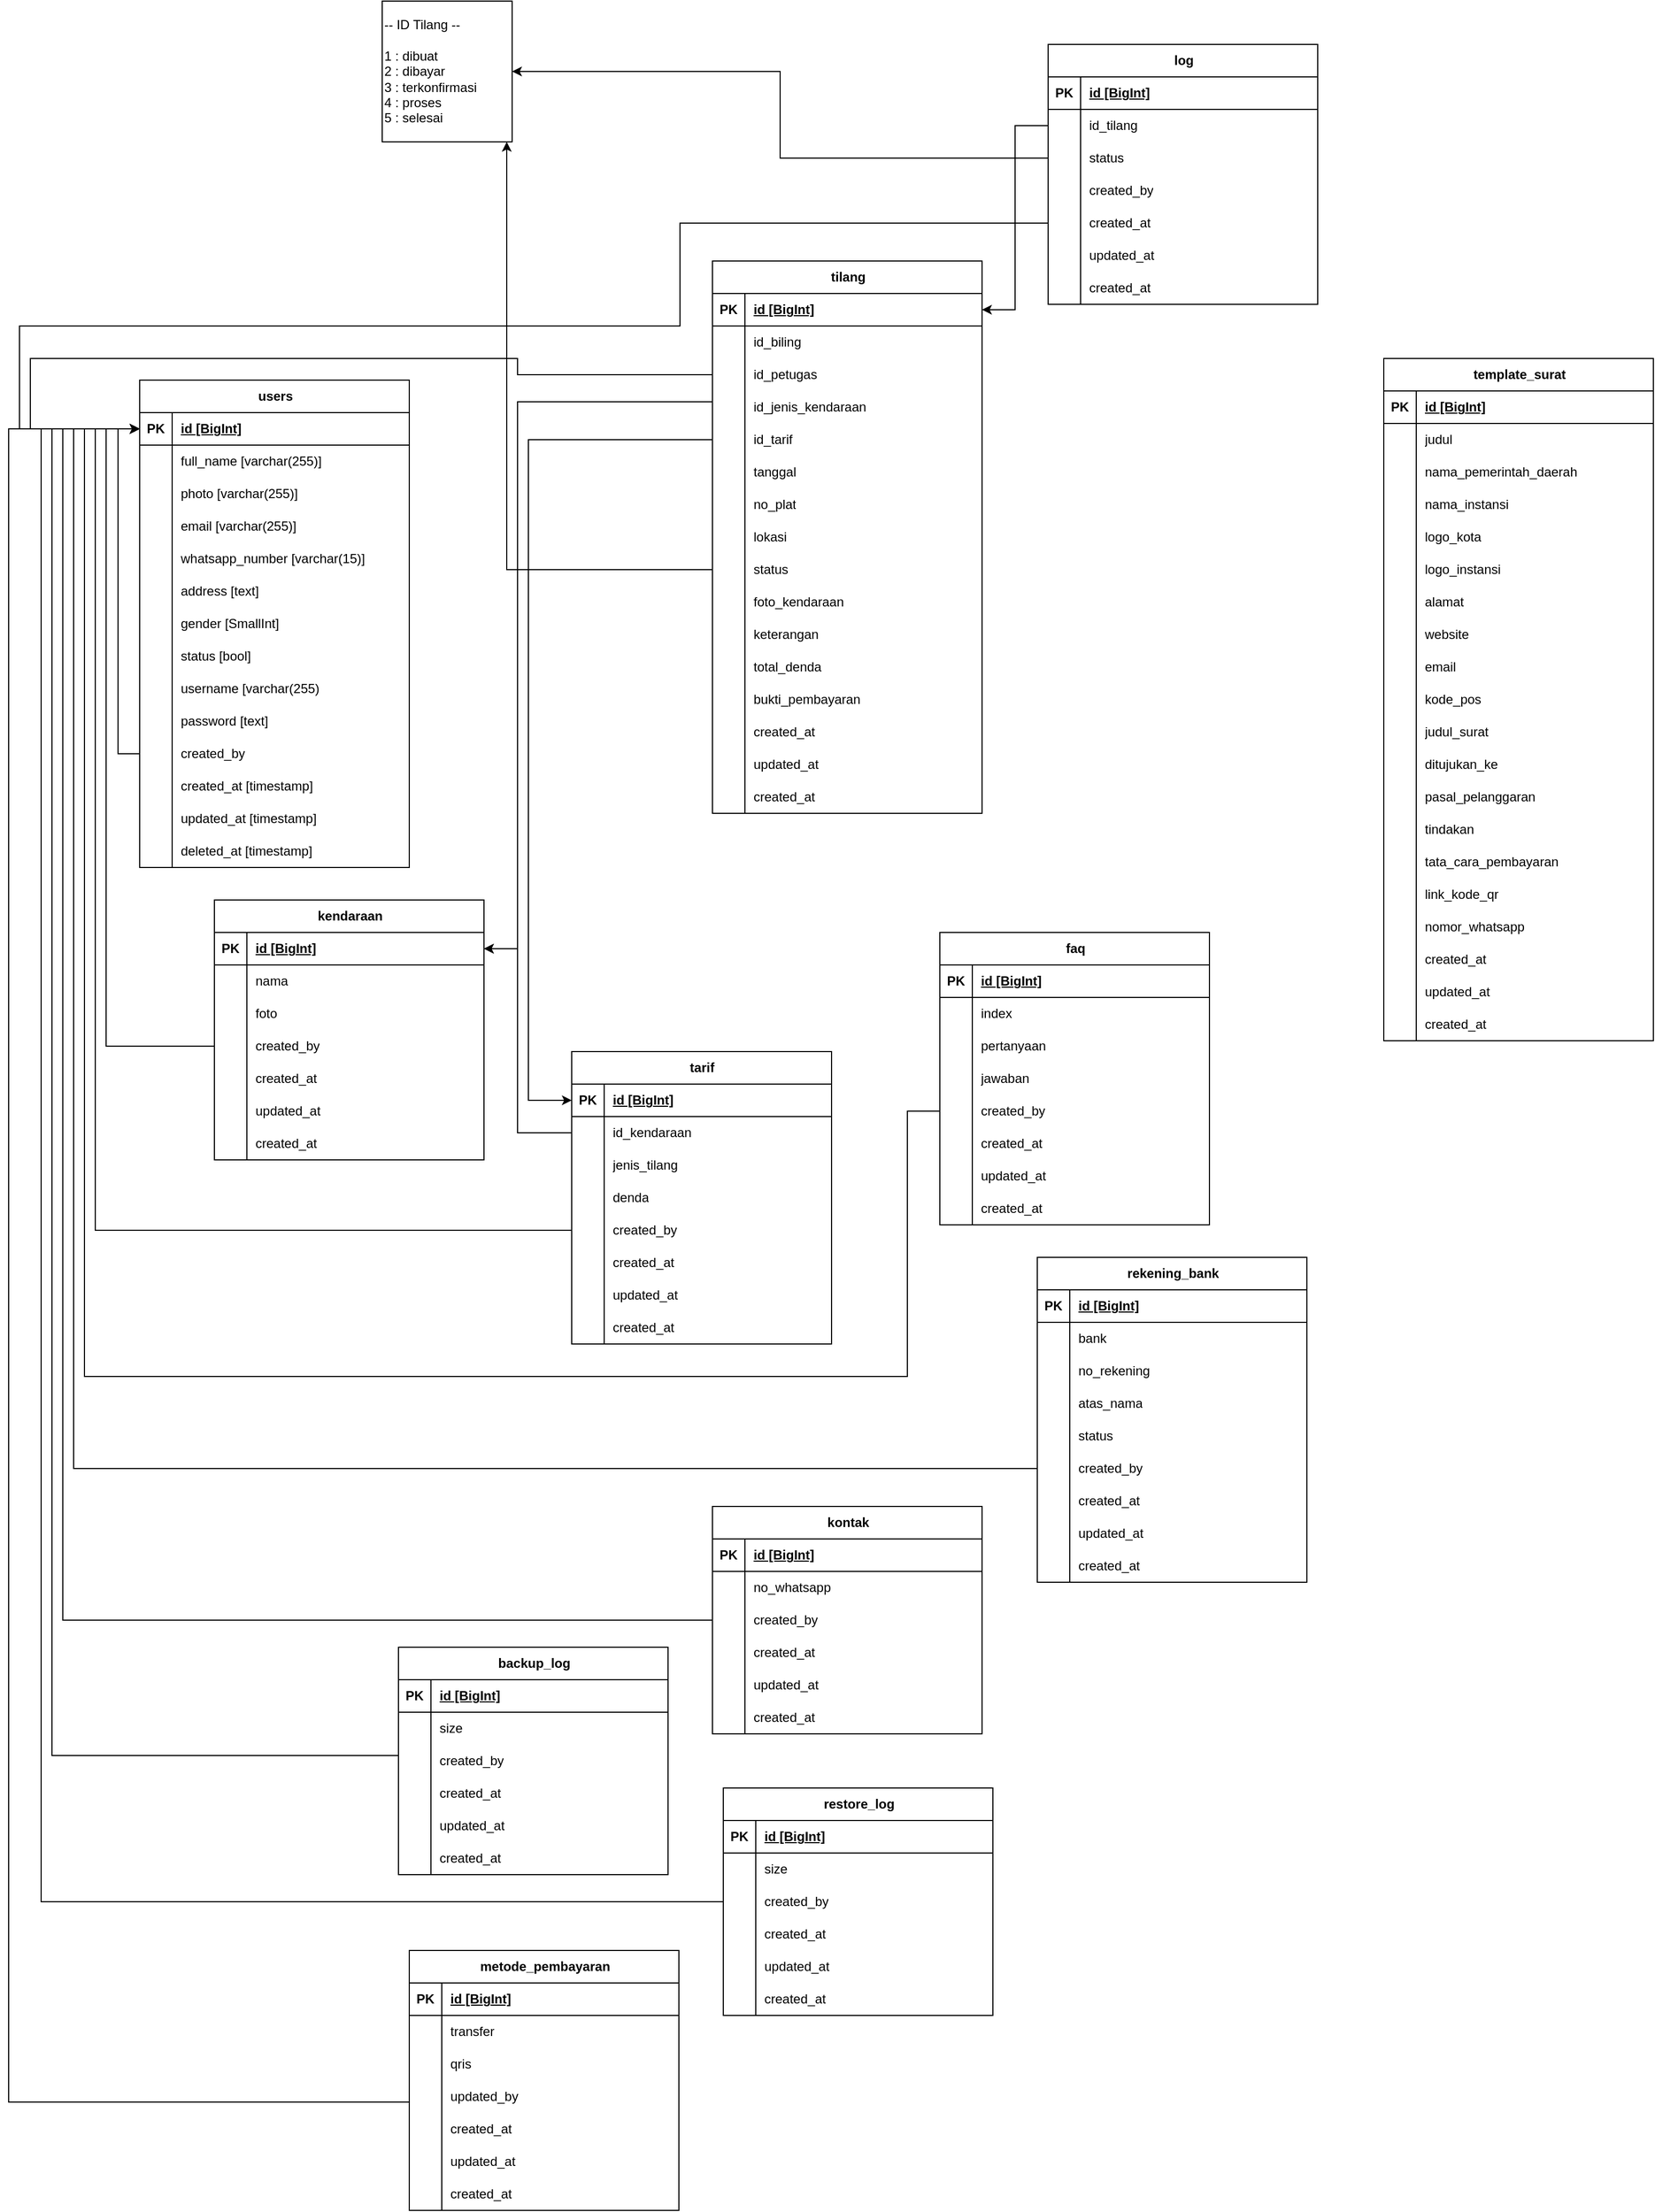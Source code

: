 <mxfile version="24.4.8" type="github">
  <diagram name="Page-1" id="K0mgE9pY2VhsKKcZLVtr">
    <mxGraphModel dx="3816" dy="2424" grid="1" gridSize="10" guides="1" tooltips="1" connect="1" arrows="1" fold="1" page="1" pageScale="1" pageWidth="850" pageHeight="1100" math="0" shadow="0">
      <root>
        <mxCell id="0" />
        <mxCell id="1" parent="0" />
        <mxCell id="F9v3ezprtj8ik2rxLEla-1" value="users" style="shape=table;startSize=30;container=1;collapsible=1;childLayout=tableLayout;fixedRows=1;rowLines=0;fontStyle=1;align=center;resizeLast=1;html=1;" parent="1" vertex="1">
          <mxGeometry x="201" y="400" width="249" height="450" as="geometry" />
        </mxCell>
        <mxCell id="F9v3ezprtj8ik2rxLEla-2" value="" style="shape=tableRow;horizontal=0;startSize=0;swimlaneHead=0;swimlaneBody=0;fillColor=none;collapsible=0;dropTarget=0;points=[[0,0.5],[1,0.5]];portConstraint=eastwest;top=0;left=0;right=0;bottom=1;" parent="F9v3ezprtj8ik2rxLEla-1" vertex="1">
          <mxGeometry y="30" width="249" height="30" as="geometry" />
        </mxCell>
        <mxCell id="F9v3ezprtj8ik2rxLEla-3" value="PK" style="shape=partialRectangle;connectable=0;fillColor=none;top=0;left=0;bottom=0;right=0;fontStyle=1;overflow=hidden;whiteSpace=wrap;html=1;" parent="F9v3ezprtj8ik2rxLEla-2" vertex="1">
          <mxGeometry width="30" height="30" as="geometry">
            <mxRectangle width="30" height="30" as="alternateBounds" />
          </mxGeometry>
        </mxCell>
        <mxCell id="F9v3ezprtj8ik2rxLEla-4" value="id [BigInt]" style="shape=partialRectangle;connectable=0;fillColor=none;top=0;left=0;bottom=0;right=0;align=left;spacingLeft=6;fontStyle=5;overflow=hidden;whiteSpace=wrap;html=1;" parent="F9v3ezprtj8ik2rxLEla-2" vertex="1">
          <mxGeometry x="30" width="219" height="30" as="geometry">
            <mxRectangle width="219" height="30" as="alternateBounds" />
          </mxGeometry>
        </mxCell>
        <mxCell id="F9v3ezprtj8ik2rxLEla-5" value="" style="shape=tableRow;horizontal=0;startSize=0;swimlaneHead=0;swimlaneBody=0;fillColor=none;collapsible=0;dropTarget=0;points=[[0,0.5],[1,0.5]];portConstraint=eastwest;top=0;left=0;right=0;bottom=0;" parent="F9v3ezprtj8ik2rxLEla-1" vertex="1">
          <mxGeometry y="60" width="249" height="30" as="geometry" />
        </mxCell>
        <mxCell id="F9v3ezprtj8ik2rxLEla-6" value="" style="shape=partialRectangle;connectable=0;fillColor=none;top=0;left=0;bottom=0;right=0;editable=1;overflow=hidden;whiteSpace=wrap;html=1;" parent="F9v3ezprtj8ik2rxLEla-5" vertex="1">
          <mxGeometry width="30" height="30" as="geometry">
            <mxRectangle width="30" height="30" as="alternateBounds" />
          </mxGeometry>
        </mxCell>
        <mxCell id="F9v3ezprtj8ik2rxLEla-7" value="full_name [varchar(255)]" style="shape=partialRectangle;connectable=0;fillColor=none;top=0;left=0;bottom=0;right=0;align=left;spacingLeft=6;overflow=hidden;whiteSpace=wrap;html=1;" parent="F9v3ezprtj8ik2rxLEla-5" vertex="1">
          <mxGeometry x="30" width="219" height="30" as="geometry">
            <mxRectangle width="219" height="30" as="alternateBounds" />
          </mxGeometry>
        </mxCell>
        <mxCell id="F9v3ezprtj8ik2rxLEla-42" value="" style="shape=tableRow;horizontal=0;startSize=0;swimlaneHead=0;swimlaneBody=0;fillColor=none;collapsible=0;dropTarget=0;points=[[0,0.5],[1,0.5]];portConstraint=eastwest;top=0;left=0;right=0;bottom=0;" parent="F9v3ezprtj8ik2rxLEla-1" vertex="1">
          <mxGeometry y="90" width="249" height="30" as="geometry" />
        </mxCell>
        <mxCell id="F9v3ezprtj8ik2rxLEla-43" value="" style="shape=partialRectangle;connectable=0;fillColor=none;top=0;left=0;bottom=0;right=0;editable=1;overflow=hidden;whiteSpace=wrap;html=1;" parent="F9v3ezprtj8ik2rxLEla-42" vertex="1">
          <mxGeometry width="30" height="30" as="geometry">
            <mxRectangle width="30" height="30" as="alternateBounds" />
          </mxGeometry>
        </mxCell>
        <mxCell id="F9v3ezprtj8ik2rxLEla-44" value="photo [varchar(255)]" style="shape=partialRectangle;connectable=0;fillColor=none;top=0;left=0;bottom=0;right=0;align=left;spacingLeft=6;overflow=hidden;whiteSpace=wrap;html=1;" parent="F9v3ezprtj8ik2rxLEla-42" vertex="1">
          <mxGeometry x="30" width="219" height="30" as="geometry">
            <mxRectangle width="219" height="30" as="alternateBounds" />
          </mxGeometry>
        </mxCell>
        <mxCell id="F9v3ezprtj8ik2rxLEla-8" value="" style="shape=tableRow;horizontal=0;startSize=0;swimlaneHead=0;swimlaneBody=0;fillColor=none;collapsible=0;dropTarget=0;points=[[0,0.5],[1,0.5]];portConstraint=eastwest;top=0;left=0;right=0;bottom=0;" parent="F9v3ezprtj8ik2rxLEla-1" vertex="1">
          <mxGeometry y="120" width="249" height="30" as="geometry" />
        </mxCell>
        <mxCell id="F9v3ezprtj8ik2rxLEla-9" value="" style="shape=partialRectangle;connectable=0;fillColor=none;top=0;left=0;bottom=0;right=0;editable=1;overflow=hidden;whiteSpace=wrap;html=1;" parent="F9v3ezprtj8ik2rxLEla-8" vertex="1">
          <mxGeometry width="30" height="30" as="geometry">
            <mxRectangle width="30" height="30" as="alternateBounds" />
          </mxGeometry>
        </mxCell>
        <mxCell id="F9v3ezprtj8ik2rxLEla-10" value="email [varchar(255)]" style="shape=partialRectangle;connectable=0;fillColor=none;top=0;left=0;bottom=0;right=0;align=left;spacingLeft=6;overflow=hidden;whiteSpace=wrap;html=1;" parent="F9v3ezprtj8ik2rxLEla-8" vertex="1">
          <mxGeometry x="30" width="219" height="30" as="geometry">
            <mxRectangle width="219" height="30" as="alternateBounds" />
          </mxGeometry>
        </mxCell>
        <mxCell id="F9v3ezprtj8ik2rxLEla-11" value="" style="shape=tableRow;horizontal=0;startSize=0;swimlaneHead=0;swimlaneBody=0;fillColor=none;collapsible=0;dropTarget=0;points=[[0,0.5],[1,0.5]];portConstraint=eastwest;top=0;left=0;right=0;bottom=0;" parent="F9v3ezprtj8ik2rxLEla-1" vertex="1">
          <mxGeometry y="150" width="249" height="30" as="geometry" />
        </mxCell>
        <mxCell id="F9v3ezprtj8ik2rxLEla-12" value="" style="shape=partialRectangle;connectable=0;fillColor=none;top=0;left=0;bottom=0;right=0;editable=1;overflow=hidden;whiteSpace=wrap;html=1;" parent="F9v3ezprtj8ik2rxLEla-11" vertex="1">
          <mxGeometry width="30" height="30" as="geometry">
            <mxRectangle width="30" height="30" as="alternateBounds" />
          </mxGeometry>
        </mxCell>
        <mxCell id="F9v3ezprtj8ik2rxLEla-13" value="whatsapp_number [varchar(15)]" style="shape=partialRectangle;connectable=0;fillColor=none;top=0;left=0;bottom=0;right=0;align=left;spacingLeft=6;overflow=hidden;whiteSpace=wrap;html=1;" parent="F9v3ezprtj8ik2rxLEla-11" vertex="1">
          <mxGeometry x="30" width="219" height="30" as="geometry">
            <mxRectangle width="219" height="30" as="alternateBounds" />
          </mxGeometry>
        </mxCell>
        <mxCell id="F9v3ezprtj8ik2rxLEla-45" value="" style="shape=tableRow;horizontal=0;startSize=0;swimlaneHead=0;swimlaneBody=0;fillColor=none;collapsible=0;dropTarget=0;points=[[0,0.5],[1,0.5]];portConstraint=eastwest;top=0;left=0;right=0;bottom=0;" parent="F9v3ezprtj8ik2rxLEla-1" vertex="1">
          <mxGeometry y="180" width="249" height="30" as="geometry" />
        </mxCell>
        <mxCell id="F9v3ezprtj8ik2rxLEla-46" value="" style="shape=partialRectangle;connectable=0;fillColor=none;top=0;left=0;bottom=0;right=0;editable=1;overflow=hidden;whiteSpace=wrap;html=1;" parent="F9v3ezprtj8ik2rxLEla-45" vertex="1">
          <mxGeometry width="30" height="30" as="geometry">
            <mxRectangle width="30" height="30" as="alternateBounds" />
          </mxGeometry>
        </mxCell>
        <mxCell id="F9v3ezprtj8ik2rxLEla-47" value="address [text]" style="shape=partialRectangle;connectable=0;fillColor=none;top=0;left=0;bottom=0;right=0;align=left;spacingLeft=6;overflow=hidden;whiteSpace=wrap;html=1;" parent="F9v3ezprtj8ik2rxLEla-45" vertex="1">
          <mxGeometry x="30" width="219" height="30" as="geometry">
            <mxRectangle width="219" height="30" as="alternateBounds" />
          </mxGeometry>
        </mxCell>
        <mxCell id="F9v3ezprtj8ik2rxLEla-48" value="" style="shape=tableRow;horizontal=0;startSize=0;swimlaneHead=0;swimlaneBody=0;fillColor=none;collapsible=0;dropTarget=0;points=[[0,0.5],[1,0.5]];portConstraint=eastwest;top=0;left=0;right=0;bottom=0;" parent="F9v3ezprtj8ik2rxLEla-1" vertex="1">
          <mxGeometry y="210" width="249" height="30" as="geometry" />
        </mxCell>
        <mxCell id="F9v3ezprtj8ik2rxLEla-49" value="" style="shape=partialRectangle;connectable=0;fillColor=none;top=0;left=0;bottom=0;right=0;editable=1;overflow=hidden;whiteSpace=wrap;html=1;" parent="F9v3ezprtj8ik2rxLEla-48" vertex="1">
          <mxGeometry width="30" height="30" as="geometry">
            <mxRectangle width="30" height="30" as="alternateBounds" />
          </mxGeometry>
        </mxCell>
        <mxCell id="F9v3ezprtj8ik2rxLEla-50" value="gender [SmallInt]" style="shape=partialRectangle;connectable=0;fillColor=none;top=0;left=0;bottom=0;right=0;align=left;spacingLeft=6;overflow=hidden;whiteSpace=wrap;html=1;" parent="F9v3ezprtj8ik2rxLEla-48" vertex="1">
          <mxGeometry x="30" width="219" height="30" as="geometry">
            <mxRectangle width="219" height="30" as="alternateBounds" />
          </mxGeometry>
        </mxCell>
        <mxCell id="kqLzWp-OcyanX9vTI6ft-4" value="" style="shape=tableRow;horizontal=0;startSize=0;swimlaneHead=0;swimlaneBody=0;fillColor=none;collapsible=0;dropTarget=0;points=[[0,0.5],[1,0.5]];portConstraint=eastwest;top=0;left=0;right=0;bottom=0;" parent="F9v3ezprtj8ik2rxLEla-1" vertex="1">
          <mxGeometry y="240" width="249" height="30" as="geometry" />
        </mxCell>
        <mxCell id="kqLzWp-OcyanX9vTI6ft-5" value="" style="shape=partialRectangle;connectable=0;fillColor=none;top=0;left=0;bottom=0;right=0;editable=1;overflow=hidden;whiteSpace=wrap;html=1;" parent="kqLzWp-OcyanX9vTI6ft-4" vertex="1">
          <mxGeometry width="30" height="30" as="geometry">
            <mxRectangle width="30" height="30" as="alternateBounds" />
          </mxGeometry>
        </mxCell>
        <mxCell id="kqLzWp-OcyanX9vTI6ft-6" value="status [bool]" style="shape=partialRectangle;connectable=0;fillColor=none;top=0;left=0;bottom=0;right=0;align=left;spacingLeft=6;overflow=hidden;whiteSpace=wrap;html=1;" parent="kqLzWp-OcyanX9vTI6ft-4" vertex="1">
          <mxGeometry x="30" width="219" height="30" as="geometry">
            <mxRectangle width="219" height="30" as="alternateBounds" />
          </mxGeometry>
        </mxCell>
        <mxCell id="F9v3ezprtj8ik2rxLEla-51" value="" style="shape=tableRow;horizontal=0;startSize=0;swimlaneHead=0;swimlaneBody=0;fillColor=none;collapsible=0;dropTarget=0;points=[[0,0.5],[1,0.5]];portConstraint=eastwest;top=0;left=0;right=0;bottom=0;" parent="F9v3ezprtj8ik2rxLEla-1" vertex="1">
          <mxGeometry y="270" width="249" height="30" as="geometry" />
        </mxCell>
        <mxCell id="F9v3ezprtj8ik2rxLEla-52" value="" style="shape=partialRectangle;connectable=0;fillColor=none;top=0;left=0;bottom=0;right=0;editable=1;overflow=hidden;whiteSpace=wrap;html=1;" parent="F9v3ezprtj8ik2rxLEla-51" vertex="1">
          <mxGeometry width="30" height="30" as="geometry">
            <mxRectangle width="30" height="30" as="alternateBounds" />
          </mxGeometry>
        </mxCell>
        <mxCell id="F9v3ezprtj8ik2rxLEla-53" value="username [varchar(255)" style="shape=partialRectangle;connectable=0;fillColor=none;top=0;left=0;bottom=0;right=0;align=left;spacingLeft=6;overflow=hidden;whiteSpace=wrap;html=1;" parent="F9v3ezprtj8ik2rxLEla-51" vertex="1">
          <mxGeometry x="30" width="219" height="30" as="geometry">
            <mxRectangle width="219" height="30" as="alternateBounds" />
          </mxGeometry>
        </mxCell>
        <mxCell id="F9v3ezprtj8ik2rxLEla-54" value="" style="shape=tableRow;horizontal=0;startSize=0;swimlaneHead=0;swimlaneBody=0;fillColor=none;collapsible=0;dropTarget=0;points=[[0,0.5],[1,0.5]];portConstraint=eastwest;top=0;left=0;right=0;bottom=0;" parent="F9v3ezprtj8ik2rxLEla-1" vertex="1">
          <mxGeometry y="300" width="249" height="30" as="geometry" />
        </mxCell>
        <mxCell id="F9v3ezprtj8ik2rxLEla-55" value="" style="shape=partialRectangle;connectable=0;fillColor=none;top=0;left=0;bottom=0;right=0;editable=1;overflow=hidden;whiteSpace=wrap;html=1;" parent="F9v3ezprtj8ik2rxLEla-54" vertex="1">
          <mxGeometry width="30" height="30" as="geometry">
            <mxRectangle width="30" height="30" as="alternateBounds" />
          </mxGeometry>
        </mxCell>
        <mxCell id="F9v3ezprtj8ik2rxLEla-56" value="password [text]" style="shape=partialRectangle;connectable=0;fillColor=none;top=0;left=0;bottom=0;right=0;align=left;spacingLeft=6;overflow=hidden;whiteSpace=wrap;html=1;" parent="F9v3ezprtj8ik2rxLEla-54" vertex="1">
          <mxGeometry x="30" width="219" height="30" as="geometry">
            <mxRectangle width="219" height="30" as="alternateBounds" />
          </mxGeometry>
        </mxCell>
        <mxCell id="FzhYnTH4ALwNbnucD2uD-311" value="" style="shape=tableRow;horizontal=0;startSize=0;swimlaneHead=0;swimlaneBody=0;fillColor=none;collapsible=0;dropTarget=0;points=[[0,0.5],[1,0.5]];portConstraint=eastwest;top=0;left=0;right=0;bottom=0;" vertex="1" parent="F9v3ezprtj8ik2rxLEla-1">
          <mxGeometry y="330" width="249" height="30" as="geometry" />
        </mxCell>
        <mxCell id="FzhYnTH4ALwNbnucD2uD-312" value="" style="shape=partialRectangle;connectable=0;fillColor=none;top=0;left=0;bottom=0;right=0;editable=1;overflow=hidden;whiteSpace=wrap;html=1;" vertex="1" parent="FzhYnTH4ALwNbnucD2uD-311">
          <mxGeometry width="30" height="30" as="geometry">
            <mxRectangle width="30" height="30" as="alternateBounds" />
          </mxGeometry>
        </mxCell>
        <mxCell id="FzhYnTH4ALwNbnucD2uD-313" value="created_by" style="shape=partialRectangle;connectable=0;fillColor=none;top=0;left=0;bottom=0;right=0;align=left;spacingLeft=6;overflow=hidden;whiteSpace=wrap;html=1;" vertex="1" parent="FzhYnTH4ALwNbnucD2uD-311">
          <mxGeometry x="30" width="219" height="30" as="geometry">
            <mxRectangle width="219" height="30" as="alternateBounds" />
          </mxGeometry>
        </mxCell>
        <mxCell id="kqLzWp-OcyanX9vTI6ft-7" value="" style="shape=tableRow;horizontal=0;startSize=0;swimlaneHead=0;swimlaneBody=0;fillColor=none;collapsible=0;dropTarget=0;points=[[0,0.5],[1,0.5]];portConstraint=eastwest;top=0;left=0;right=0;bottom=0;" parent="F9v3ezprtj8ik2rxLEla-1" vertex="1">
          <mxGeometry y="360" width="249" height="30" as="geometry" />
        </mxCell>
        <mxCell id="kqLzWp-OcyanX9vTI6ft-8" value="" style="shape=partialRectangle;connectable=0;fillColor=none;top=0;left=0;bottom=0;right=0;editable=1;overflow=hidden;whiteSpace=wrap;html=1;" parent="kqLzWp-OcyanX9vTI6ft-7" vertex="1">
          <mxGeometry width="30" height="30" as="geometry">
            <mxRectangle width="30" height="30" as="alternateBounds" />
          </mxGeometry>
        </mxCell>
        <mxCell id="kqLzWp-OcyanX9vTI6ft-9" value="created_at [timestamp]" style="shape=partialRectangle;connectable=0;fillColor=none;top=0;left=0;bottom=0;right=0;align=left;spacingLeft=6;overflow=hidden;whiteSpace=wrap;html=1;" parent="kqLzWp-OcyanX9vTI6ft-7" vertex="1">
          <mxGeometry x="30" width="219" height="30" as="geometry">
            <mxRectangle width="219" height="30" as="alternateBounds" />
          </mxGeometry>
        </mxCell>
        <mxCell id="kqLzWp-OcyanX9vTI6ft-10" value="" style="shape=tableRow;horizontal=0;startSize=0;swimlaneHead=0;swimlaneBody=0;fillColor=none;collapsible=0;dropTarget=0;points=[[0,0.5],[1,0.5]];portConstraint=eastwest;top=0;left=0;right=0;bottom=0;" parent="F9v3ezprtj8ik2rxLEla-1" vertex="1">
          <mxGeometry y="390" width="249" height="30" as="geometry" />
        </mxCell>
        <mxCell id="kqLzWp-OcyanX9vTI6ft-11" value="" style="shape=partialRectangle;connectable=0;fillColor=none;top=0;left=0;bottom=0;right=0;editable=1;overflow=hidden;whiteSpace=wrap;html=1;" parent="kqLzWp-OcyanX9vTI6ft-10" vertex="1">
          <mxGeometry width="30" height="30" as="geometry">
            <mxRectangle width="30" height="30" as="alternateBounds" />
          </mxGeometry>
        </mxCell>
        <mxCell id="kqLzWp-OcyanX9vTI6ft-12" value="updated_at [timestamp]" style="shape=partialRectangle;connectable=0;fillColor=none;top=0;left=0;bottom=0;right=0;align=left;spacingLeft=6;overflow=hidden;whiteSpace=wrap;html=1;" parent="kqLzWp-OcyanX9vTI6ft-10" vertex="1">
          <mxGeometry x="30" width="219" height="30" as="geometry">
            <mxRectangle width="219" height="30" as="alternateBounds" />
          </mxGeometry>
        </mxCell>
        <mxCell id="kqLzWp-OcyanX9vTI6ft-13" value="" style="shape=tableRow;horizontal=0;startSize=0;swimlaneHead=0;swimlaneBody=0;fillColor=none;collapsible=0;dropTarget=0;points=[[0,0.5],[1,0.5]];portConstraint=eastwest;top=0;left=0;right=0;bottom=0;" parent="F9v3ezprtj8ik2rxLEla-1" vertex="1">
          <mxGeometry y="420" width="249" height="30" as="geometry" />
        </mxCell>
        <mxCell id="kqLzWp-OcyanX9vTI6ft-14" value="" style="shape=partialRectangle;connectable=0;fillColor=none;top=0;left=0;bottom=0;right=0;editable=1;overflow=hidden;whiteSpace=wrap;html=1;" parent="kqLzWp-OcyanX9vTI6ft-13" vertex="1">
          <mxGeometry width="30" height="30" as="geometry">
            <mxRectangle width="30" height="30" as="alternateBounds" />
          </mxGeometry>
        </mxCell>
        <mxCell id="kqLzWp-OcyanX9vTI6ft-15" value="deleted_at [timestamp]" style="shape=partialRectangle;connectable=0;fillColor=none;top=0;left=0;bottom=0;right=0;align=left;spacingLeft=6;overflow=hidden;whiteSpace=wrap;html=1;" parent="kqLzWp-OcyanX9vTI6ft-13" vertex="1">
          <mxGeometry x="30" width="219" height="30" as="geometry">
            <mxRectangle width="219" height="30" as="alternateBounds" />
          </mxGeometry>
        </mxCell>
        <mxCell id="F9v3ezprtj8ik2rxLEla-57" value="template_surat" style="shape=table;startSize=30;container=1;collapsible=1;childLayout=tableLayout;fixedRows=1;rowLines=0;fontStyle=1;align=center;resizeLast=1;html=1;" parent="1" vertex="1">
          <mxGeometry x="1350" y="380" width="249" height="630" as="geometry" />
        </mxCell>
        <mxCell id="F9v3ezprtj8ik2rxLEla-58" value="" style="shape=tableRow;horizontal=0;startSize=0;swimlaneHead=0;swimlaneBody=0;fillColor=none;collapsible=0;dropTarget=0;points=[[0,0.5],[1,0.5]];portConstraint=eastwest;top=0;left=0;right=0;bottom=1;" parent="F9v3ezprtj8ik2rxLEla-57" vertex="1">
          <mxGeometry y="30" width="249" height="30" as="geometry" />
        </mxCell>
        <mxCell id="F9v3ezprtj8ik2rxLEla-59" value="PK" style="shape=partialRectangle;connectable=0;fillColor=none;top=0;left=0;bottom=0;right=0;fontStyle=1;overflow=hidden;whiteSpace=wrap;html=1;" parent="F9v3ezprtj8ik2rxLEla-58" vertex="1">
          <mxGeometry width="30" height="30" as="geometry">
            <mxRectangle width="30" height="30" as="alternateBounds" />
          </mxGeometry>
        </mxCell>
        <mxCell id="F9v3ezprtj8ik2rxLEla-60" value="id [BigInt]" style="shape=partialRectangle;connectable=0;fillColor=none;top=0;left=0;bottom=0;right=0;align=left;spacingLeft=6;fontStyle=5;overflow=hidden;whiteSpace=wrap;html=1;" parent="F9v3ezprtj8ik2rxLEla-58" vertex="1">
          <mxGeometry x="30" width="219" height="30" as="geometry">
            <mxRectangle width="219" height="30" as="alternateBounds" />
          </mxGeometry>
        </mxCell>
        <mxCell id="F9v3ezprtj8ik2rxLEla-61" value="" style="shape=tableRow;horizontal=0;startSize=0;swimlaneHead=0;swimlaneBody=0;fillColor=none;collapsible=0;dropTarget=0;points=[[0,0.5],[1,0.5]];portConstraint=eastwest;top=0;left=0;right=0;bottom=0;" parent="F9v3ezprtj8ik2rxLEla-57" vertex="1">
          <mxGeometry y="60" width="249" height="30" as="geometry" />
        </mxCell>
        <mxCell id="F9v3ezprtj8ik2rxLEla-62" value="" style="shape=partialRectangle;connectable=0;fillColor=none;top=0;left=0;bottom=0;right=0;editable=1;overflow=hidden;whiteSpace=wrap;html=1;" parent="F9v3ezprtj8ik2rxLEla-61" vertex="1">
          <mxGeometry width="30" height="30" as="geometry">
            <mxRectangle width="30" height="30" as="alternateBounds" />
          </mxGeometry>
        </mxCell>
        <mxCell id="F9v3ezprtj8ik2rxLEla-63" value="judul" style="shape=partialRectangle;connectable=0;fillColor=none;top=0;left=0;bottom=0;right=0;align=left;spacingLeft=6;overflow=hidden;whiteSpace=wrap;html=1;" parent="F9v3ezprtj8ik2rxLEla-61" vertex="1">
          <mxGeometry x="30" width="219" height="30" as="geometry">
            <mxRectangle width="219" height="30" as="alternateBounds" />
          </mxGeometry>
        </mxCell>
        <mxCell id="F9v3ezprtj8ik2rxLEla-64" value="" style="shape=tableRow;horizontal=0;startSize=0;swimlaneHead=0;swimlaneBody=0;fillColor=none;collapsible=0;dropTarget=0;points=[[0,0.5],[1,0.5]];portConstraint=eastwest;top=0;left=0;right=0;bottom=0;" parent="F9v3ezprtj8ik2rxLEla-57" vertex="1">
          <mxGeometry y="90" width="249" height="30" as="geometry" />
        </mxCell>
        <mxCell id="F9v3ezprtj8ik2rxLEla-65" value="" style="shape=partialRectangle;connectable=0;fillColor=none;top=0;left=0;bottom=0;right=0;editable=1;overflow=hidden;whiteSpace=wrap;html=1;" parent="F9v3ezprtj8ik2rxLEla-64" vertex="1">
          <mxGeometry width="30" height="30" as="geometry">
            <mxRectangle width="30" height="30" as="alternateBounds" />
          </mxGeometry>
        </mxCell>
        <mxCell id="F9v3ezprtj8ik2rxLEla-66" value="nama_pemerintah_daerah" style="shape=partialRectangle;connectable=0;fillColor=none;top=0;left=0;bottom=0;right=0;align=left;spacingLeft=6;overflow=hidden;whiteSpace=wrap;html=1;" parent="F9v3ezprtj8ik2rxLEla-64" vertex="1">
          <mxGeometry x="30" width="219" height="30" as="geometry">
            <mxRectangle width="219" height="30" as="alternateBounds" />
          </mxGeometry>
        </mxCell>
        <mxCell id="F9v3ezprtj8ik2rxLEla-67" value="" style="shape=tableRow;horizontal=0;startSize=0;swimlaneHead=0;swimlaneBody=0;fillColor=none;collapsible=0;dropTarget=0;points=[[0,0.5],[1,0.5]];portConstraint=eastwest;top=0;left=0;right=0;bottom=0;" parent="F9v3ezprtj8ik2rxLEla-57" vertex="1">
          <mxGeometry y="120" width="249" height="30" as="geometry" />
        </mxCell>
        <mxCell id="F9v3ezprtj8ik2rxLEla-68" value="" style="shape=partialRectangle;connectable=0;fillColor=none;top=0;left=0;bottom=0;right=0;editable=1;overflow=hidden;whiteSpace=wrap;html=1;" parent="F9v3ezprtj8ik2rxLEla-67" vertex="1">
          <mxGeometry width="30" height="30" as="geometry">
            <mxRectangle width="30" height="30" as="alternateBounds" />
          </mxGeometry>
        </mxCell>
        <mxCell id="F9v3ezprtj8ik2rxLEla-69" value="nama_instansi" style="shape=partialRectangle;connectable=0;fillColor=none;top=0;left=0;bottom=0;right=0;align=left;spacingLeft=6;overflow=hidden;whiteSpace=wrap;html=1;" parent="F9v3ezprtj8ik2rxLEla-67" vertex="1">
          <mxGeometry x="30" width="219" height="30" as="geometry">
            <mxRectangle width="219" height="30" as="alternateBounds" />
          </mxGeometry>
        </mxCell>
        <mxCell id="F9v3ezprtj8ik2rxLEla-70" value="" style="shape=tableRow;horizontal=0;startSize=0;swimlaneHead=0;swimlaneBody=0;fillColor=none;collapsible=0;dropTarget=0;points=[[0,0.5],[1,0.5]];portConstraint=eastwest;top=0;left=0;right=0;bottom=0;" parent="F9v3ezprtj8ik2rxLEla-57" vertex="1">
          <mxGeometry y="150" width="249" height="30" as="geometry" />
        </mxCell>
        <mxCell id="F9v3ezprtj8ik2rxLEla-71" value="" style="shape=partialRectangle;connectable=0;fillColor=none;top=0;left=0;bottom=0;right=0;editable=1;overflow=hidden;whiteSpace=wrap;html=1;" parent="F9v3ezprtj8ik2rxLEla-70" vertex="1">
          <mxGeometry width="30" height="30" as="geometry">
            <mxRectangle width="30" height="30" as="alternateBounds" />
          </mxGeometry>
        </mxCell>
        <mxCell id="F9v3ezprtj8ik2rxLEla-72" value="logo_kota" style="shape=partialRectangle;connectable=0;fillColor=none;top=0;left=0;bottom=0;right=0;align=left;spacingLeft=6;overflow=hidden;whiteSpace=wrap;html=1;" parent="F9v3ezprtj8ik2rxLEla-70" vertex="1">
          <mxGeometry x="30" width="219" height="30" as="geometry">
            <mxRectangle width="219" height="30" as="alternateBounds" />
          </mxGeometry>
        </mxCell>
        <mxCell id="F9v3ezprtj8ik2rxLEla-73" value="" style="shape=tableRow;horizontal=0;startSize=0;swimlaneHead=0;swimlaneBody=0;fillColor=none;collapsible=0;dropTarget=0;points=[[0,0.5],[1,0.5]];portConstraint=eastwest;top=0;left=0;right=0;bottom=0;" parent="F9v3ezprtj8ik2rxLEla-57" vertex="1">
          <mxGeometry y="180" width="249" height="30" as="geometry" />
        </mxCell>
        <mxCell id="F9v3ezprtj8ik2rxLEla-74" value="" style="shape=partialRectangle;connectable=0;fillColor=none;top=0;left=0;bottom=0;right=0;editable=1;overflow=hidden;whiteSpace=wrap;html=1;" parent="F9v3ezprtj8ik2rxLEla-73" vertex="1">
          <mxGeometry width="30" height="30" as="geometry">
            <mxRectangle width="30" height="30" as="alternateBounds" />
          </mxGeometry>
        </mxCell>
        <mxCell id="F9v3ezprtj8ik2rxLEla-75" value="logo_instansi" style="shape=partialRectangle;connectable=0;fillColor=none;top=0;left=0;bottom=0;right=0;align=left;spacingLeft=6;overflow=hidden;whiteSpace=wrap;html=1;" parent="F9v3ezprtj8ik2rxLEla-73" vertex="1">
          <mxGeometry x="30" width="219" height="30" as="geometry">
            <mxRectangle width="219" height="30" as="alternateBounds" />
          </mxGeometry>
        </mxCell>
        <mxCell id="F9v3ezprtj8ik2rxLEla-76" value="" style="shape=tableRow;horizontal=0;startSize=0;swimlaneHead=0;swimlaneBody=0;fillColor=none;collapsible=0;dropTarget=0;points=[[0,0.5],[1,0.5]];portConstraint=eastwest;top=0;left=0;right=0;bottom=0;" parent="F9v3ezprtj8ik2rxLEla-57" vertex="1">
          <mxGeometry y="210" width="249" height="30" as="geometry" />
        </mxCell>
        <mxCell id="F9v3ezprtj8ik2rxLEla-77" value="" style="shape=partialRectangle;connectable=0;fillColor=none;top=0;left=0;bottom=0;right=0;editable=1;overflow=hidden;whiteSpace=wrap;html=1;" parent="F9v3ezprtj8ik2rxLEla-76" vertex="1">
          <mxGeometry width="30" height="30" as="geometry">
            <mxRectangle width="30" height="30" as="alternateBounds" />
          </mxGeometry>
        </mxCell>
        <mxCell id="F9v3ezprtj8ik2rxLEla-78" value="alamat" style="shape=partialRectangle;connectable=0;fillColor=none;top=0;left=0;bottom=0;right=0;align=left;spacingLeft=6;overflow=hidden;whiteSpace=wrap;html=1;" parent="F9v3ezprtj8ik2rxLEla-76" vertex="1">
          <mxGeometry x="30" width="219" height="30" as="geometry">
            <mxRectangle width="219" height="30" as="alternateBounds" />
          </mxGeometry>
        </mxCell>
        <mxCell id="F9v3ezprtj8ik2rxLEla-79" value="" style="shape=tableRow;horizontal=0;startSize=0;swimlaneHead=0;swimlaneBody=0;fillColor=none;collapsible=0;dropTarget=0;points=[[0,0.5],[1,0.5]];portConstraint=eastwest;top=0;left=0;right=0;bottom=0;" parent="F9v3ezprtj8ik2rxLEla-57" vertex="1">
          <mxGeometry y="240" width="249" height="30" as="geometry" />
        </mxCell>
        <mxCell id="F9v3ezprtj8ik2rxLEla-80" value="" style="shape=partialRectangle;connectable=0;fillColor=none;top=0;left=0;bottom=0;right=0;editable=1;overflow=hidden;whiteSpace=wrap;html=1;" parent="F9v3ezprtj8ik2rxLEla-79" vertex="1">
          <mxGeometry width="30" height="30" as="geometry">
            <mxRectangle width="30" height="30" as="alternateBounds" />
          </mxGeometry>
        </mxCell>
        <mxCell id="F9v3ezprtj8ik2rxLEla-81" value="website" style="shape=partialRectangle;connectable=0;fillColor=none;top=0;left=0;bottom=0;right=0;align=left;spacingLeft=6;overflow=hidden;whiteSpace=wrap;html=1;" parent="F9v3ezprtj8ik2rxLEla-79" vertex="1">
          <mxGeometry x="30" width="219" height="30" as="geometry">
            <mxRectangle width="219" height="30" as="alternateBounds" />
          </mxGeometry>
        </mxCell>
        <mxCell id="F9v3ezprtj8ik2rxLEla-82" value="" style="shape=tableRow;horizontal=0;startSize=0;swimlaneHead=0;swimlaneBody=0;fillColor=none;collapsible=0;dropTarget=0;points=[[0,0.5],[1,0.5]];portConstraint=eastwest;top=0;left=0;right=0;bottom=0;" parent="F9v3ezprtj8ik2rxLEla-57" vertex="1">
          <mxGeometry y="270" width="249" height="30" as="geometry" />
        </mxCell>
        <mxCell id="F9v3ezprtj8ik2rxLEla-83" value="" style="shape=partialRectangle;connectable=0;fillColor=none;top=0;left=0;bottom=0;right=0;editable=1;overflow=hidden;whiteSpace=wrap;html=1;" parent="F9v3ezprtj8ik2rxLEla-82" vertex="1">
          <mxGeometry width="30" height="30" as="geometry">
            <mxRectangle width="30" height="30" as="alternateBounds" />
          </mxGeometry>
        </mxCell>
        <mxCell id="F9v3ezprtj8ik2rxLEla-84" value="email" style="shape=partialRectangle;connectable=0;fillColor=none;top=0;left=0;bottom=0;right=0;align=left;spacingLeft=6;overflow=hidden;whiteSpace=wrap;html=1;" parent="F9v3ezprtj8ik2rxLEla-82" vertex="1">
          <mxGeometry x="30" width="219" height="30" as="geometry">
            <mxRectangle width="219" height="30" as="alternateBounds" />
          </mxGeometry>
        </mxCell>
        <mxCell id="kqLzWp-OcyanX9vTI6ft-16" value="" style="shape=tableRow;horizontal=0;startSize=0;swimlaneHead=0;swimlaneBody=0;fillColor=none;collapsible=0;dropTarget=0;points=[[0,0.5],[1,0.5]];portConstraint=eastwest;top=0;left=0;right=0;bottom=0;" parent="F9v3ezprtj8ik2rxLEla-57" vertex="1">
          <mxGeometry y="300" width="249" height="30" as="geometry" />
        </mxCell>
        <mxCell id="kqLzWp-OcyanX9vTI6ft-17" value="" style="shape=partialRectangle;connectable=0;fillColor=none;top=0;left=0;bottom=0;right=0;editable=1;overflow=hidden;whiteSpace=wrap;html=1;" parent="kqLzWp-OcyanX9vTI6ft-16" vertex="1">
          <mxGeometry width="30" height="30" as="geometry">
            <mxRectangle width="30" height="30" as="alternateBounds" />
          </mxGeometry>
        </mxCell>
        <mxCell id="kqLzWp-OcyanX9vTI6ft-18" value="kode_pos" style="shape=partialRectangle;connectable=0;fillColor=none;top=0;left=0;bottom=0;right=0;align=left;spacingLeft=6;overflow=hidden;whiteSpace=wrap;html=1;" parent="kqLzWp-OcyanX9vTI6ft-16" vertex="1">
          <mxGeometry x="30" width="219" height="30" as="geometry">
            <mxRectangle width="219" height="30" as="alternateBounds" />
          </mxGeometry>
        </mxCell>
        <mxCell id="kqLzWp-OcyanX9vTI6ft-19" value="" style="shape=tableRow;horizontal=0;startSize=0;swimlaneHead=0;swimlaneBody=0;fillColor=none;collapsible=0;dropTarget=0;points=[[0,0.5],[1,0.5]];portConstraint=eastwest;top=0;left=0;right=0;bottom=0;" parent="F9v3ezprtj8ik2rxLEla-57" vertex="1">
          <mxGeometry y="330" width="249" height="30" as="geometry" />
        </mxCell>
        <mxCell id="kqLzWp-OcyanX9vTI6ft-20" value="" style="shape=partialRectangle;connectable=0;fillColor=none;top=0;left=0;bottom=0;right=0;editable=1;overflow=hidden;whiteSpace=wrap;html=1;" parent="kqLzWp-OcyanX9vTI6ft-19" vertex="1">
          <mxGeometry width="30" height="30" as="geometry">
            <mxRectangle width="30" height="30" as="alternateBounds" />
          </mxGeometry>
        </mxCell>
        <mxCell id="kqLzWp-OcyanX9vTI6ft-21" value="judul_surat" style="shape=partialRectangle;connectable=0;fillColor=none;top=0;left=0;bottom=0;right=0;align=left;spacingLeft=6;overflow=hidden;whiteSpace=wrap;html=1;" parent="kqLzWp-OcyanX9vTI6ft-19" vertex="1">
          <mxGeometry x="30" width="219" height="30" as="geometry">
            <mxRectangle width="219" height="30" as="alternateBounds" />
          </mxGeometry>
        </mxCell>
        <mxCell id="kqLzWp-OcyanX9vTI6ft-22" value="" style="shape=tableRow;horizontal=0;startSize=0;swimlaneHead=0;swimlaneBody=0;fillColor=none;collapsible=0;dropTarget=0;points=[[0,0.5],[1,0.5]];portConstraint=eastwest;top=0;left=0;right=0;bottom=0;" parent="F9v3ezprtj8ik2rxLEla-57" vertex="1">
          <mxGeometry y="360" width="249" height="30" as="geometry" />
        </mxCell>
        <mxCell id="kqLzWp-OcyanX9vTI6ft-23" value="" style="shape=partialRectangle;connectable=0;fillColor=none;top=0;left=0;bottom=0;right=0;editable=1;overflow=hidden;whiteSpace=wrap;html=1;" parent="kqLzWp-OcyanX9vTI6ft-22" vertex="1">
          <mxGeometry width="30" height="30" as="geometry">
            <mxRectangle width="30" height="30" as="alternateBounds" />
          </mxGeometry>
        </mxCell>
        <mxCell id="kqLzWp-OcyanX9vTI6ft-24" value="ditujukan_ke" style="shape=partialRectangle;connectable=0;fillColor=none;top=0;left=0;bottom=0;right=0;align=left;spacingLeft=6;overflow=hidden;whiteSpace=wrap;html=1;" parent="kqLzWp-OcyanX9vTI6ft-22" vertex="1">
          <mxGeometry x="30" width="219" height="30" as="geometry">
            <mxRectangle width="219" height="30" as="alternateBounds" />
          </mxGeometry>
        </mxCell>
        <mxCell id="kqLzWp-OcyanX9vTI6ft-25" value="" style="shape=tableRow;horizontal=0;startSize=0;swimlaneHead=0;swimlaneBody=0;fillColor=none;collapsible=0;dropTarget=0;points=[[0,0.5],[1,0.5]];portConstraint=eastwest;top=0;left=0;right=0;bottom=0;" parent="F9v3ezprtj8ik2rxLEla-57" vertex="1">
          <mxGeometry y="390" width="249" height="30" as="geometry" />
        </mxCell>
        <mxCell id="kqLzWp-OcyanX9vTI6ft-26" value="" style="shape=partialRectangle;connectable=0;fillColor=none;top=0;left=0;bottom=0;right=0;editable=1;overflow=hidden;whiteSpace=wrap;html=1;" parent="kqLzWp-OcyanX9vTI6ft-25" vertex="1">
          <mxGeometry width="30" height="30" as="geometry">
            <mxRectangle width="30" height="30" as="alternateBounds" />
          </mxGeometry>
        </mxCell>
        <mxCell id="kqLzWp-OcyanX9vTI6ft-27" value="pasal_pelanggaran" style="shape=partialRectangle;connectable=0;fillColor=none;top=0;left=0;bottom=0;right=0;align=left;spacingLeft=6;overflow=hidden;whiteSpace=wrap;html=1;" parent="kqLzWp-OcyanX9vTI6ft-25" vertex="1">
          <mxGeometry x="30" width="219" height="30" as="geometry">
            <mxRectangle width="219" height="30" as="alternateBounds" />
          </mxGeometry>
        </mxCell>
        <mxCell id="kqLzWp-OcyanX9vTI6ft-28" value="" style="shape=tableRow;horizontal=0;startSize=0;swimlaneHead=0;swimlaneBody=0;fillColor=none;collapsible=0;dropTarget=0;points=[[0,0.5],[1,0.5]];portConstraint=eastwest;top=0;left=0;right=0;bottom=0;" parent="F9v3ezprtj8ik2rxLEla-57" vertex="1">
          <mxGeometry y="420" width="249" height="30" as="geometry" />
        </mxCell>
        <mxCell id="kqLzWp-OcyanX9vTI6ft-29" value="" style="shape=partialRectangle;connectable=0;fillColor=none;top=0;left=0;bottom=0;right=0;editable=1;overflow=hidden;whiteSpace=wrap;html=1;" parent="kqLzWp-OcyanX9vTI6ft-28" vertex="1">
          <mxGeometry width="30" height="30" as="geometry">
            <mxRectangle width="30" height="30" as="alternateBounds" />
          </mxGeometry>
        </mxCell>
        <mxCell id="kqLzWp-OcyanX9vTI6ft-30" value="tindakan" style="shape=partialRectangle;connectable=0;fillColor=none;top=0;left=0;bottom=0;right=0;align=left;spacingLeft=6;overflow=hidden;whiteSpace=wrap;html=1;" parent="kqLzWp-OcyanX9vTI6ft-28" vertex="1">
          <mxGeometry x="30" width="219" height="30" as="geometry">
            <mxRectangle width="219" height="30" as="alternateBounds" />
          </mxGeometry>
        </mxCell>
        <mxCell id="kqLzWp-OcyanX9vTI6ft-31" value="" style="shape=tableRow;horizontal=0;startSize=0;swimlaneHead=0;swimlaneBody=0;fillColor=none;collapsible=0;dropTarget=0;points=[[0,0.5],[1,0.5]];portConstraint=eastwest;top=0;left=0;right=0;bottom=0;" parent="F9v3ezprtj8ik2rxLEla-57" vertex="1">
          <mxGeometry y="450" width="249" height="30" as="geometry" />
        </mxCell>
        <mxCell id="kqLzWp-OcyanX9vTI6ft-32" value="" style="shape=partialRectangle;connectable=0;fillColor=none;top=0;left=0;bottom=0;right=0;editable=1;overflow=hidden;whiteSpace=wrap;html=1;" parent="kqLzWp-OcyanX9vTI6ft-31" vertex="1">
          <mxGeometry width="30" height="30" as="geometry">
            <mxRectangle width="30" height="30" as="alternateBounds" />
          </mxGeometry>
        </mxCell>
        <mxCell id="kqLzWp-OcyanX9vTI6ft-33" value="tata_cara_pembayaran" style="shape=partialRectangle;connectable=0;fillColor=none;top=0;left=0;bottom=0;right=0;align=left;spacingLeft=6;overflow=hidden;whiteSpace=wrap;html=1;" parent="kqLzWp-OcyanX9vTI6ft-31" vertex="1">
          <mxGeometry x="30" width="219" height="30" as="geometry">
            <mxRectangle width="219" height="30" as="alternateBounds" />
          </mxGeometry>
        </mxCell>
        <mxCell id="kqLzWp-OcyanX9vTI6ft-34" value="" style="shape=tableRow;horizontal=0;startSize=0;swimlaneHead=0;swimlaneBody=0;fillColor=none;collapsible=0;dropTarget=0;points=[[0,0.5],[1,0.5]];portConstraint=eastwest;top=0;left=0;right=0;bottom=0;" parent="F9v3ezprtj8ik2rxLEla-57" vertex="1">
          <mxGeometry y="480" width="249" height="30" as="geometry" />
        </mxCell>
        <mxCell id="kqLzWp-OcyanX9vTI6ft-35" value="" style="shape=partialRectangle;connectable=0;fillColor=none;top=0;left=0;bottom=0;right=0;editable=1;overflow=hidden;whiteSpace=wrap;html=1;" parent="kqLzWp-OcyanX9vTI6ft-34" vertex="1">
          <mxGeometry width="30" height="30" as="geometry">
            <mxRectangle width="30" height="30" as="alternateBounds" />
          </mxGeometry>
        </mxCell>
        <mxCell id="kqLzWp-OcyanX9vTI6ft-36" value="link_kode_qr" style="shape=partialRectangle;connectable=0;fillColor=none;top=0;left=0;bottom=0;right=0;align=left;spacingLeft=6;overflow=hidden;whiteSpace=wrap;html=1;" parent="kqLzWp-OcyanX9vTI6ft-34" vertex="1">
          <mxGeometry x="30" width="219" height="30" as="geometry">
            <mxRectangle width="219" height="30" as="alternateBounds" />
          </mxGeometry>
        </mxCell>
        <mxCell id="kqLzWp-OcyanX9vTI6ft-37" value="" style="shape=tableRow;horizontal=0;startSize=0;swimlaneHead=0;swimlaneBody=0;fillColor=none;collapsible=0;dropTarget=0;points=[[0,0.5],[1,0.5]];portConstraint=eastwest;top=0;left=0;right=0;bottom=0;" parent="F9v3ezprtj8ik2rxLEla-57" vertex="1">
          <mxGeometry y="510" width="249" height="30" as="geometry" />
        </mxCell>
        <mxCell id="kqLzWp-OcyanX9vTI6ft-38" value="" style="shape=partialRectangle;connectable=0;fillColor=none;top=0;left=0;bottom=0;right=0;editable=1;overflow=hidden;whiteSpace=wrap;html=1;" parent="kqLzWp-OcyanX9vTI6ft-37" vertex="1">
          <mxGeometry width="30" height="30" as="geometry">
            <mxRectangle width="30" height="30" as="alternateBounds" />
          </mxGeometry>
        </mxCell>
        <mxCell id="kqLzWp-OcyanX9vTI6ft-39" value="nomor_whatsapp" style="shape=partialRectangle;connectable=0;fillColor=none;top=0;left=0;bottom=0;right=0;align=left;spacingLeft=6;overflow=hidden;whiteSpace=wrap;html=1;" parent="kqLzWp-OcyanX9vTI6ft-37" vertex="1">
          <mxGeometry x="30" width="219" height="30" as="geometry">
            <mxRectangle width="219" height="30" as="alternateBounds" />
          </mxGeometry>
        </mxCell>
        <mxCell id="kqLzWp-OcyanX9vTI6ft-40" value="" style="shape=tableRow;horizontal=0;startSize=0;swimlaneHead=0;swimlaneBody=0;fillColor=none;collapsible=0;dropTarget=0;points=[[0,0.5],[1,0.5]];portConstraint=eastwest;top=0;left=0;right=0;bottom=0;" parent="F9v3ezprtj8ik2rxLEla-57" vertex="1">
          <mxGeometry y="540" width="249" height="30" as="geometry" />
        </mxCell>
        <mxCell id="kqLzWp-OcyanX9vTI6ft-41" value="" style="shape=partialRectangle;connectable=0;fillColor=none;top=0;left=0;bottom=0;right=0;editable=1;overflow=hidden;whiteSpace=wrap;html=1;" parent="kqLzWp-OcyanX9vTI6ft-40" vertex="1">
          <mxGeometry width="30" height="30" as="geometry">
            <mxRectangle width="30" height="30" as="alternateBounds" />
          </mxGeometry>
        </mxCell>
        <mxCell id="kqLzWp-OcyanX9vTI6ft-42" value="created_at" style="shape=partialRectangle;connectable=0;fillColor=none;top=0;left=0;bottom=0;right=0;align=left;spacingLeft=6;overflow=hidden;whiteSpace=wrap;html=1;" parent="kqLzWp-OcyanX9vTI6ft-40" vertex="1">
          <mxGeometry x="30" width="219" height="30" as="geometry">
            <mxRectangle width="219" height="30" as="alternateBounds" />
          </mxGeometry>
        </mxCell>
        <mxCell id="kqLzWp-OcyanX9vTI6ft-43" value="" style="shape=tableRow;horizontal=0;startSize=0;swimlaneHead=0;swimlaneBody=0;fillColor=none;collapsible=0;dropTarget=0;points=[[0,0.5],[1,0.5]];portConstraint=eastwest;top=0;left=0;right=0;bottom=0;" parent="F9v3ezprtj8ik2rxLEla-57" vertex="1">
          <mxGeometry y="570" width="249" height="30" as="geometry" />
        </mxCell>
        <mxCell id="kqLzWp-OcyanX9vTI6ft-44" value="" style="shape=partialRectangle;connectable=0;fillColor=none;top=0;left=0;bottom=0;right=0;editable=1;overflow=hidden;whiteSpace=wrap;html=1;" parent="kqLzWp-OcyanX9vTI6ft-43" vertex="1">
          <mxGeometry width="30" height="30" as="geometry">
            <mxRectangle width="30" height="30" as="alternateBounds" />
          </mxGeometry>
        </mxCell>
        <mxCell id="kqLzWp-OcyanX9vTI6ft-45" value="updated_at" style="shape=partialRectangle;connectable=0;fillColor=none;top=0;left=0;bottom=0;right=0;align=left;spacingLeft=6;overflow=hidden;whiteSpace=wrap;html=1;" parent="kqLzWp-OcyanX9vTI6ft-43" vertex="1">
          <mxGeometry x="30" width="219" height="30" as="geometry">
            <mxRectangle width="219" height="30" as="alternateBounds" />
          </mxGeometry>
        </mxCell>
        <mxCell id="kqLzWp-OcyanX9vTI6ft-46" value="" style="shape=tableRow;horizontal=0;startSize=0;swimlaneHead=0;swimlaneBody=0;fillColor=none;collapsible=0;dropTarget=0;points=[[0,0.5],[1,0.5]];portConstraint=eastwest;top=0;left=0;right=0;bottom=0;" parent="F9v3ezprtj8ik2rxLEla-57" vertex="1">
          <mxGeometry y="600" width="249" height="30" as="geometry" />
        </mxCell>
        <mxCell id="kqLzWp-OcyanX9vTI6ft-47" value="" style="shape=partialRectangle;connectable=0;fillColor=none;top=0;left=0;bottom=0;right=0;editable=1;overflow=hidden;whiteSpace=wrap;html=1;" parent="kqLzWp-OcyanX9vTI6ft-46" vertex="1">
          <mxGeometry width="30" height="30" as="geometry">
            <mxRectangle width="30" height="30" as="alternateBounds" />
          </mxGeometry>
        </mxCell>
        <mxCell id="kqLzWp-OcyanX9vTI6ft-48" value="created_at" style="shape=partialRectangle;connectable=0;fillColor=none;top=0;left=0;bottom=0;right=0;align=left;spacingLeft=6;overflow=hidden;whiteSpace=wrap;html=1;" parent="kqLzWp-OcyanX9vTI6ft-46" vertex="1">
          <mxGeometry x="30" width="219" height="30" as="geometry">
            <mxRectangle width="219" height="30" as="alternateBounds" />
          </mxGeometry>
        </mxCell>
        <mxCell id="FzhYnTH4ALwNbnucD2uD-1" value="kendaraan" style="shape=table;startSize=30;container=1;collapsible=1;childLayout=tableLayout;fixedRows=1;rowLines=0;fontStyle=1;align=center;resizeLast=1;html=1;" vertex="1" parent="1">
          <mxGeometry x="270" y="880" width="249" height="240" as="geometry" />
        </mxCell>
        <mxCell id="FzhYnTH4ALwNbnucD2uD-2" value="" style="shape=tableRow;horizontal=0;startSize=0;swimlaneHead=0;swimlaneBody=0;fillColor=none;collapsible=0;dropTarget=0;points=[[0,0.5],[1,0.5]];portConstraint=eastwest;top=0;left=0;right=0;bottom=1;" vertex="1" parent="FzhYnTH4ALwNbnucD2uD-1">
          <mxGeometry y="30" width="249" height="30" as="geometry" />
        </mxCell>
        <mxCell id="FzhYnTH4ALwNbnucD2uD-3" value="PK" style="shape=partialRectangle;connectable=0;fillColor=none;top=0;left=0;bottom=0;right=0;fontStyle=1;overflow=hidden;whiteSpace=wrap;html=1;" vertex="1" parent="FzhYnTH4ALwNbnucD2uD-2">
          <mxGeometry width="30" height="30" as="geometry">
            <mxRectangle width="30" height="30" as="alternateBounds" />
          </mxGeometry>
        </mxCell>
        <mxCell id="FzhYnTH4ALwNbnucD2uD-4" value="id [BigInt]" style="shape=partialRectangle;connectable=0;fillColor=none;top=0;left=0;bottom=0;right=0;align=left;spacingLeft=6;fontStyle=5;overflow=hidden;whiteSpace=wrap;html=1;" vertex="1" parent="FzhYnTH4ALwNbnucD2uD-2">
          <mxGeometry x="30" width="219" height="30" as="geometry">
            <mxRectangle width="219" height="30" as="alternateBounds" />
          </mxGeometry>
        </mxCell>
        <mxCell id="FzhYnTH4ALwNbnucD2uD-8" value="" style="shape=tableRow;horizontal=0;startSize=0;swimlaneHead=0;swimlaneBody=0;fillColor=none;collapsible=0;dropTarget=0;points=[[0,0.5],[1,0.5]];portConstraint=eastwest;top=0;left=0;right=0;bottom=0;" vertex="1" parent="FzhYnTH4ALwNbnucD2uD-1">
          <mxGeometry y="60" width="249" height="30" as="geometry" />
        </mxCell>
        <mxCell id="FzhYnTH4ALwNbnucD2uD-9" value="" style="shape=partialRectangle;connectable=0;fillColor=none;top=0;left=0;bottom=0;right=0;editable=1;overflow=hidden;whiteSpace=wrap;html=1;" vertex="1" parent="FzhYnTH4ALwNbnucD2uD-8">
          <mxGeometry width="30" height="30" as="geometry">
            <mxRectangle width="30" height="30" as="alternateBounds" />
          </mxGeometry>
        </mxCell>
        <mxCell id="FzhYnTH4ALwNbnucD2uD-10" value="nama" style="shape=partialRectangle;connectable=0;fillColor=none;top=0;left=0;bottom=0;right=0;align=left;spacingLeft=6;overflow=hidden;whiteSpace=wrap;html=1;" vertex="1" parent="FzhYnTH4ALwNbnucD2uD-8">
          <mxGeometry x="30" width="219" height="30" as="geometry">
            <mxRectangle width="219" height="30" as="alternateBounds" />
          </mxGeometry>
        </mxCell>
        <mxCell id="FzhYnTH4ALwNbnucD2uD-308" value="" style="shape=tableRow;horizontal=0;startSize=0;swimlaneHead=0;swimlaneBody=0;fillColor=none;collapsible=0;dropTarget=0;points=[[0,0.5],[1,0.5]];portConstraint=eastwest;top=0;left=0;right=0;bottom=0;" vertex="1" parent="FzhYnTH4ALwNbnucD2uD-1">
          <mxGeometry y="90" width="249" height="30" as="geometry" />
        </mxCell>
        <mxCell id="FzhYnTH4ALwNbnucD2uD-309" value="" style="shape=partialRectangle;connectable=0;fillColor=none;top=0;left=0;bottom=0;right=0;editable=1;overflow=hidden;whiteSpace=wrap;html=1;" vertex="1" parent="FzhYnTH4ALwNbnucD2uD-308">
          <mxGeometry width="30" height="30" as="geometry">
            <mxRectangle width="30" height="30" as="alternateBounds" />
          </mxGeometry>
        </mxCell>
        <mxCell id="FzhYnTH4ALwNbnucD2uD-310" value="foto" style="shape=partialRectangle;connectable=0;fillColor=none;top=0;left=0;bottom=0;right=0;align=left;spacingLeft=6;overflow=hidden;whiteSpace=wrap;html=1;" vertex="1" parent="FzhYnTH4ALwNbnucD2uD-308">
          <mxGeometry x="30" width="219" height="30" as="geometry">
            <mxRectangle width="219" height="30" as="alternateBounds" />
          </mxGeometry>
        </mxCell>
        <mxCell id="FzhYnTH4ALwNbnucD2uD-11" value="" style="shape=tableRow;horizontal=0;startSize=0;swimlaneHead=0;swimlaneBody=0;fillColor=none;collapsible=0;dropTarget=0;points=[[0,0.5],[1,0.5]];portConstraint=eastwest;top=0;left=0;right=0;bottom=0;" vertex="1" parent="FzhYnTH4ALwNbnucD2uD-1">
          <mxGeometry y="120" width="249" height="30" as="geometry" />
        </mxCell>
        <mxCell id="FzhYnTH4ALwNbnucD2uD-12" value="" style="shape=partialRectangle;connectable=0;fillColor=none;top=0;left=0;bottom=0;right=0;editable=1;overflow=hidden;whiteSpace=wrap;html=1;" vertex="1" parent="FzhYnTH4ALwNbnucD2uD-11">
          <mxGeometry width="30" height="30" as="geometry">
            <mxRectangle width="30" height="30" as="alternateBounds" />
          </mxGeometry>
        </mxCell>
        <mxCell id="FzhYnTH4ALwNbnucD2uD-13" value="created_by" style="shape=partialRectangle;connectable=0;fillColor=none;top=0;left=0;bottom=0;right=0;align=left;spacingLeft=6;overflow=hidden;whiteSpace=wrap;html=1;" vertex="1" parent="FzhYnTH4ALwNbnucD2uD-11">
          <mxGeometry x="30" width="219" height="30" as="geometry">
            <mxRectangle width="219" height="30" as="alternateBounds" />
          </mxGeometry>
        </mxCell>
        <mxCell id="FzhYnTH4ALwNbnucD2uD-53" value="" style="shape=tableRow;horizontal=0;startSize=0;swimlaneHead=0;swimlaneBody=0;fillColor=none;collapsible=0;dropTarget=0;points=[[0,0.5],[1,0.5]];portConstraint=eastwest;top=0;left=0;right=0;bottom=0;" vertex="1" parent="FzhYnTH4ALwNbnucD2uD-1">
          <mxGeometry y="150" width="249" height="30" as="geometry" />
        </mxCell>
        <mxCell id="FzhYnTH4ALwNbnucD2uD-54" value="" style="shape=partialRectangle;connectable=0;fillColor=none;top=0;left=0;bottom=0;right=0;editable=1;overflow=hidden;whiteSpace=wrap;html=1;" vertex="1" parent="FzhYnTH4ALwNbnucD2uD-53">
          <mxGeometry width="30" height="30" as="geometry">
            <mxRectangle width="30" height="30" as="alternateBounds" />
          </mxGeometry>
        </mxCell>
        <mxCell id="FzhYnTH4ALwNbnucD2uD-55" value="created_at" style="shape=partialRectangle;connectable=0;fillColor=none;top=0;left=0;bottom=0;right=0;align=left;spacingLeft=6;overflow=hidden;whiteSpace=wrap;html=1;" vertex="1" parent="FzhYnTH4ALwNbnucD2uD-53">
          <mxGeometry x="30" width="219" height="30" as="geometry">
            <mxRectangle width="219" height="30" as="alternateBounds" />
          </mxGeometry>
        </mxCell>
        <mxCell id="FzhYnTH4ALwNbnucD2uD-56" value="" style="shape=tableRow;horizontal=0;startSize=0;swimlaneHead=0;swimlaneBody=0;fillColor=none;collapsible=0;dropTarget=0;points=[[0,0.5],[1,0.5]];portConstraint=eastwest;top=0;left=0;right=0;bottom=0;" vertex="1" parent="FzhYnTH4ALwNbnucD2uD-1">
          <mxGeometry y="180" width="249" height="30" as="geometry" />
        </mxCell>
        <mxCell id="FzhYnTH4ALwNbnucD2uD-57" value="" style="shape=partialRectangle;connectable=0;fillColor=none;top=0;left=0;bottom=0;right=0;editable=1;overflow=hidden;whiteSpace=wrap;html=1;" vertex="1" parent="FzhYnTH4ALwNbnucD2uD-56">
          <mxGeometry width="30" height="30" as="geometry">
            <mxRectangle width="30" height="30" as="alternateBounds" />
          </mxGeometry>
        </mxCell>
        <mxCell id="FzhYnTH4ALwNbnucD2uD-58" value="updated_at" style="shape=partialRectangle;connectable=0;fillColor=none;top=0;left=0;bottom=0;right=0;align=left;spacingLeft=6;overflow=hidden;whiteSpace=wrap;html=1;" vertex="1" parent="FzhYnTH4ALwNbnucD2uD-56">
          <mxGeometry x="30" width="219" height="30" as="geometry">
            <mxRectangle width="219" height="30" as="alternateBounds" />
          </mxGeometry>
        </mxCell>
        <mxCell id="FzhYnTH4ALwNbnucD2uD-59" value="" style="shape=tableRow;horizontal=0;startSize=0;swimlaneHead=0;swimlaneBody=0;fillColor=none;collapsible=0;dropTarget=0;points=[[0,0.5],[1,0.5]];portConstraint=eastwest;top=0;left=0;right=0;bottom=0;" vertex="1" parent="FzhYnTH4ALwNbnucD2uD-1">
          <mxGeometry y="210" width="249" height="30" as="geometry" />
        </mxCell>
        <mxCell id="FzhYnTH4ALwNbnucD2uD-60" value="" style="shape=partialRectangle;connectable=0;fillColor=none;top=0;left=0;bottom=0;right=0;editable=1;overflow=hidden;whiteSpace=wrap;html=1;" vertex="1" parent="FzhYnTH4ALwNbnucD2uD-59">
          <mxGeometry width="30" height="30" as="geometry">
            <mxRectangle width="30" height="30" as="alternateBounds" />
          </mxGeometry>
        </mxCell>
        <mxCell id="FzhYnTH4ALwNbnucD2uD-61" value="created_at" style="shape=partialRectangle;connectable=0;fillColor=none;top=0;left=0;bottom=0;right=0;align=left;spacingLeft=6;overflow=hidden;whiteSpace=wrap;html=1;" vertex="1" parent="FzhYnTH4ALwNbnucD2uD-59">
          <mxGeometry x="30" width="219" height="30" as="geometry">
            <mxRectangle width="219" height="30" as="alternateBounds" />
          </mxGeometry>
        </mxCell>
        <mxCell id="FzhYnTH4ALwNbnucD2uD-65" value="tarif" style="shape=table;startSize=30;container=1;collapsible=1;childLayout=tableLayout;fixedRows=1;rowLines=0;fontStyle=1;align=center;resizeLast=1;html=1;" vertex="1" parent="1">
          <mxGeometry x="600" y="1020" width="240" height="270" as="geometry" />
        </mxCell>
        <mxCell id="FzhYnTH4ALwNbnucD2uD-66" value="" style="shape=tableRow;horizontal=0;startSize=0;swimlaneHead=0;swimlaneBody=0;fillColor=none;collapsible=0;dropTarget=0;points=[[0,0.5],[1,0.5]];portConstraint=eastwest;top=0;left=0;right=0;bottom=1;" vertex="1" parent="FzhYnTH4ALwNbnucD2uD-65">
          <mxGeometry y="30" width="240" height="30" as="geometry" />
        </mxCell>
        <mxCell id="FzhYnTH4ALwNbnucD2uD-67" value="PK" style="shape=partialRectangle;connectable=0;fillColor=none;top=0;left=0;bottom=0;right=0;fontStyle=1;overflow=hidden;whiteSpace=wrap;html=1;" vertex="1" parent="FzhYnTH4ALwNbnucD2uD-66">
          <mxGeometry width="30" height="30" as="geometry">
            <mxRectangle width="30" height="30" as="alternateBounds" />
          </mxGeometry>
        </mxCell>
        <mxCell id="FzhYnTH4ALwNbnucD2uD-68" value="id [BigInt]" style="shape=partialRectangle;connectable=0;fillColor=none;top=0;left=0;bottom=0;right=0;align=left;spacingLeft=6;fontStyle=5;overflow=hidden;whiteSpace=wrap;html=1;" vertex="1" parent="FzhYnTH4ALwNbnucD2uD-66">
          <mxGeometry x="30" width="210" height="30" as="geometry">
            <mxRectangle width="210" height="30" as="alternateBounds" />
          </mxGeometry>
        </mxCell>
        <mxCell id="FzhYnTH4ALwNbnucD2uD-72" value="" style="shape=tableRow;horizontal=0;startSize=0;swimlaneHead=0;swimlaneBody=0;fillColor=none;collapsible=0;dropTarget=0;points=[[0,0.5],[1,0.5]];portConstraint=eastwest;top=0;left=0;right=0;bottom=0;" vertex="1" parent="FzhYnTH4ALwNbnucD2uD-65">
          <mxGeometry y="60" width="240" height="30" as="geometry" />
        </mxCell>
        <mxCell id="FzhYnTH4ALwNbnucD2uD-73" value="" style="shape=partialRectangle;connectable=0;fillColor=none;top=0;left=0;bottom=0;right=0;editable=1;overflow=hidden;whiteSpace=wrap;html=1;" vertex="1" parent="FzhYnTH4ALwNbnucD2uD-72">
          <mxGeometry width="30" height="30" as="geometry">
            <mxRectangle width="30" height="30" as="alternateBounds" />
          </mxGeometry>
        </mxCell>
        <mxCell id="FzhYnTH4ALwNbnucD2uD-74" value="id_kendaraan" style="shape=partialRectangle;connectable=0;fillColor=none;top=0;left=0;bottom=0;right=0;align=left;spacingLeft=6;overflow=hidden;whiteSpace=wrap;html=1;" vertex="1" parent="FzhYnTH4ALwNbnucD2uD-72">
          <mxGeometry x="30" width="210" height="30" as="geometry">
            <mxRectangle width="210" height="30" as="alternateBounds" />
          </mxGeometry>
        </mxCell>
        <mxCell id="FzhYnTH4ALwNbnucD2uD-75" value="" style="shape=tableRow;horizontal=0;startSize=0;swimlaneHead=0;swimlaneBody=0;fillColor=none;collapsible=0;dropTarget=0;points=[[0,0.5],[1,0.5]];portConstraint=eastwest;top=0;left=0;right=0;bottom=0;" vertex="1" parent="FzhYnTH4ALwNbnucD2uD-65">
          <mxGeometry y="90" width="240" height="30" as="geometry" />
        </mxCell>
        <mxCell id="FzhYnTH4ALwNbnucD2uD-76" value="" style="shape=partialRectangle;connectable=0;fillColor=none;top=0;left=0;bottom=0;right=0;editable=1;overflow=hidden;whiteSpace=wrap;html=1;" vertex="1" parent="FzhYnTH4ALwNbnucD2uD-75">
          <mxGeometry width="30" height="30" as="geometry">
            <mxRectangle width="30" height="30" as="alternateBounds" />
          </mxGeometry>
        </mxCell>
        <mxCell id="FzhYnTH4ALwNbnucD2uD-77" value="jenis_tilang" style="shape=partialRectangle;connectable=0;fillColor=none;top=0;left=0;bottom=0;right=0;align=left;spacingLeft=6;overflow=hidden;whiteSpace=wrap;html=1;" vertex="1" parent="FzhYnTH4ALwNbnucD2uD-75">
          <mxGeometry x="30" width="210" height="30" as="geometry">
            <mxRectangle width="210" height="30" as="alternateBounds" />
          </mxGeometry>
        </mxCell>
        <mxCell id="FzhYnTH4ALwNbnucD2uD-305" value="" style="shape=tableRow;horizontal=0;startSize=0;swimlaneHead=0;swimlaneBody=0;fillColor=none;collapsible=0;dropTarget=0;points=[[0,0.5],[1,0.5]];portConstraint=eastwest;top=0;left=0;right=0;bottom=0;" vertex="1" parent="FzhYnTH4ALwNbnucD2uD-65">
          <mxGeometry y="120" width="240" height="30" as="geometry" />
        </mxCell>
        <mxCell id="FzhYnTH4ALwNbnucD2uD-306" value="" style="shape=partialRectangle;connectable=0;fillColor=none;top=0;left=0;bottom=0;right=0;editable=1;overflow=hidden;whiteSpace=wrap;html=1;" vertex="1" parent="FzhYnTH4ALwNbnucD2uD-305">
          <mxGeometry width="30" height="30" as="geometry">
            <mxRectangle width="30" height="30" as="alternateBounds" />
          </mxGeometry>
        </mxCell>
        <mxCell id="FzhYnTH4ALwNbnucD2uD-307" value="denda" style="shape=partialRectangle;connectable=0;fillColor=none;top=0;left=0;bottom=0;right=0;align=left;spacingLeft=6;overflow=hidden;whiteSpace=wrap;html=1;" vertex="1" parent="FzhYnTH4ALwNbnucD2uD-305">
          <mxGeometry x="30" width="210" height="30" as="geometry">
            <mxRectangle width="210" height="30" as="alternateBounds" />
          </mxGeometry>
        </mxCell>
        <mxCell id="FzhYnTH4ALwNbnucD2uD-87" value="" style="shape=tableRow;horizontal=0;startSize=0;swimlaneHead=0;swimlaneBody=0;fillColor=none;collapsible=0;dropTarget=0;points=[[0,0.5],[1,0.5]];portConstraint=eastwest;top=0;left=0;right=0;bottom=0;" vertex="1" parent="FzhYnTH4ALwNbnucD2uD-65">
          <mxGeometry y="150" width="240" height="30" as="geometry" />
        </mxCell>
        <mxCell id="FzhYnTH4ALwNbnucD2uD-88" value="" style="shape=partialRectangle;connectable=0;fillColor=none;top=0;left=0;bottom=0;right=0;editable=1;overflow=hidden;whiteSpace=wrap;html=1;" vertex="1" parent="FzhYnTH4ALwNbnucD2uD-87">
          <mxGeometry width="30" height="30" as="geometry">
            <mxRectangle width="30" height="30" as="alternateBounds" />
          </mxGeometry>
        </mxCell>
        <mxCell id="FzhYnTH4ALwNbnucD2uD-89" value="created_by" style="shape=partialRectangle;connectable=0;fillColor=none;top=0;left=0;bottom=0;right=0;align=left;spacingLeft=6;overflow=hidden;whiteSpace=wrap;html=1;" vertex="1" parent="FzhYnTH4ALwNbnucD2uD-87">
          <mxGeometry x="30" width="210" height="30" as="geometry">
            <mxRectangle width="210" height="30" as="alternateBounds" />
          </mxGeometry>
        </mxCell>
        <mxCell id="FzhYnTH4ALwNbnucD2uD-78" value="" style="shape=tableRow;horizontal=0;startSize=0;swimlaneHead=0;swimlaneBody=0;fillColor=none;collapsible=0;dropTarget=0;points=[[0,0.5],[1,0.5]];portConstraint=eastwest;top=0;left=0;right=0;bottom=0;" vertex="1" parent="FzhYnTH4ALwNbnucD2uD-65">
          <mxGeometry y="180" width="240" height="30" as="geometry" />
        </mxCell>
        <mxCell id="FzhYnTH4ALwNbnucD2uD-79" value="" style="shape=partialRectangle;connectable=0;fillColor=none;top=0;left=0;bottom=0;right=0;editable=1;overflow=hidden;whiteSpace=wrap;html=1;" vertex="1" parent="FzhYnTH4ALwNbnucD2uD-78">
          <mxGeometry width="30" height="30" as="geometry">
            <mxRectangle width="30" height="30" as="alternateBounds" />
          </mxGeometry>
        </mxCell>
        <mxCell id="FzhYnTH4ALwNbnucD2uD-80" value="created_at" style="shape=partialRectangle;connectable=0;fillColor=none;top=0;left=0;bottom=0;right=0;align=left;spacingLeft=6;overflow=hidden;whiteSpace=wrap;html=1;" vertex="1" parent="FzhYnTH4ALwNbnucD2uD-78">
          <mxGeometry x="30" width="210" height="30" as="geometry">
            <mxRectangle width="210" height="30" as="alternateBounds" />
          </mxGeometry>
        </mxCell>
        <mxCell id="FzhYnTH4ALwNbnucD2uD-81" value="" style="shape=tableRow;horizontal=0;startSize=0;swimlaneHead=0;swimlaneBody=0;fillColor=none;collapsible=0;dropTarget=0;points=[[0,0.5],[1,0.5]];portConstraint=eastwest;top=0;left=0;right=0;bottom=0;" vertex="1" parent="FzhYnTH4ALwNbnucD2uD-65">
          <mxGeometry y="210" width="240" height="30" as="geometry" />
        </mxCell>
        <mxCell id="FzhYnTH4ALwNbnucD2uD-82" value="" style="shape=partialRectangle;connectable=0;fillColor=none;top=0;left=0;bottom=0;right=0;editable=1;overflow=hidden;whiteSpace=wrap;html=1;" vertex="1" parent="FzhYnTH4ALwNbnucD2uD-81">
          <mxGeometry width="30" height="30" as="geometry">
            <mxRectangle width="30" height="30" as="alternateBounds" />
          </mxGeometry>
        </mxCell>
        <mxCell id="FzhYnTH4ALwNbnucD2uD-83" value="updated_at" style="shape=partialRectangle;connectable=0;fillColor=none;top=0;left=0;bottom=0;right=0;align=left;spacingLeft=6;overflow=hidden;whiteSpace=wrap;html=1;" vertex="1" parent="FzhYnTH4ALwNbnucD2uD-81">
          <mxGeometry x="30" width="210" height="30" as="geometry">
            <mxRectangle width="210" height="30" as="alternateBounds" />
          </mxGeometry>
        </mxCell>
        <mxCell id="FzhYnTH4ALwNbnucD2uD-84" value="" style="shape=tableRow;horizontal=0;startSize=0;swimlaneHead=0;swimlaneBody=0;fillColor=none;collapsible=0;dropTarget=0;points=[[0,0.5],[1,0.5]];portConstraint=eastwest;top=0;left=0;right=0;bottom=0;" vertex="1" parent="FzhYnTH4ALwNbnucD2uD-65">
          <mxGeometry y="240" width="240" height="30" as="geometry" />
        </mxCell>
        <mxCell id="FzhYnTH4ALwNbnucD2uD-85" value="" style="shape=partialRectangle;connectable=0;fillColor=none;top=0;left=0;bottom=0;right=0;editable=1;overflow=hidden;whiteSpace=wrap;html=1;" vertex="1" parent="FzhYnTH4ALwNbnucD2uD-84">
          <mxGeometry width="30" height="30" as="geometry">
            <mxRectangle width="30" height="30" as="alternateBounds" />
          </mxGeometry>
        </mxCell>
        <mxCell id="FzhYnTH4ALwNbnucD2uD-86" value="created_at" style="shape=partialRectangle;connectable=0;fillColor=none;top=0;left=0;bottom=0;right=0;align=left;spacingLeft=6;overflow=hidden;whiteSpace=wrap;html=1;" vertex="1" parent="FzhYnTH4ALwNbnucD2uD-84">
          <mxGeometry x="30" width="210" height="30" as="geometry">
            <mxRectangle width="210" height="30" as="alternateBounds" />
          </mxGeometry>
        </mxCell>
        <mxCell id="FzhYnTH4ALwNbnucD2uD-90" value="faq" style="shape=table;startSize=30;container=1;collapsible=1;childLayout=tableLayout;fixedRows=1;rowLines=0;fontStyle=1;align=center;resizeLast=1;html=1;" vertex="1" parent="1">
          <mxGeometry x="940" y="910" width="249" height="270" as="geometry" />
        </mxCell>
        <mxCell id="FzhYnTH4ALwNbnucD2uD-91" value="" style="shape=tableRow;horizontal=0;startSize=0;swimlaneHead=0;swimlaneBody=0;fillColor=none;collapsible=0;dropTarget=0;points=[[0,0.5],[1,0.5]];portConstraint=eastwest;top=0;left=0;right=0;bottom=1;" vertex="1" parent="FzhYnTH4ALwNbnucD2uD-90">
          <mxGeometry y="30" width="249" height="30" as="geometry" />
        </mxCell>
        <mxCell id="FzhYnTH4ALwNbnucD2uD-92" value="PK" style="shape=partialRectangle;connectable=0;fillColor=none;top=0;left=0;bottom=0;right=0;fontStyle=1;overflow=hidden;whiteSpace=wrap;html=1;" vertex="1" parent="FzhYnTH4ALwNbnucD2uD-91">
          <mxGeometry width="30" height="30" as="geometry">
            <mxRectangle width="30" height="30" as="alternateBounds" />
          </mxGeometry>
        </mxCell>
        <mxCell id="FzhYnTH4ALwNbnucD2uD-93" value="id [BigInt]" style="shape=partialRectangle;connectable=0;fillColor=none;top=0;left=0;bottom=0;right=0;align=left;spacingLeft=6;fontStyle=5;overflow=hidden;whiteSpace=wrap;html=1;" vertex="1" parent="FzhYnTH4ALwNbnucD2uD-91">
          <mxGeometry x="30" width="219" height="30" as="geometry">
            <mxRectangle width="219" height="30" as="alternateBounds" />
          </mxGeometry>
        </mxCell>
        <mxCell id="FzhYnTH4ALwNbnucD2uD-97" value="" style="shape=tableRow;horizontal=0;startSize=0;swimlaneHead=0;swimlaneBody=0;fillColor=none;collapsible=0;dropTarget=0;points=[[0,0.5],[1,0.5]];portConstraint=eastwest;top=0;left=0;right=0;bottom=0;" vertex="1" parent="FzhYnTH4ALwNbnucD2uD-90">
          <mxGeometry y="60" width="249" height="30" as="geometry" />
        </mxCell>
        <mxCell id="FzhYnTH4ALwNbnucD2uD-98" value="" style="shape=partialRectangle;connectable=0;fillColor=none;top=0;left=0;bottom=0;right=0;editable=1;overflow=hidden;whiteSpace=wrap;html=1;" vertex="1" parent="FzhYnTH4ALwNbnucD2uD-97">
          <mxGeometry width="30" height="30" as="geometry">
            <mxRectangle width="30" height="30" as="alternateBounds" />
          </mxGeometry>
        </mxCell>
        <mxCell id="FzhYnTH4ALwNbnucD2uD-99" value="index" style="shape=partialRectangle;connectable=0;fillColor=none;top=0;left=0;bottom=0;right=0;align=left;spacingLeft=6;overflow=hidden;whiteSpace=wrap;html=1;" vertex="1" parent="FzhYnTH4ALwNbnucD2uD-97">
          <mxGeometry x="30" width="219" height="30" as="geometry">
            <mxRectangle width="219" height="30" as="alternateBounds" />
          </mxGeometry>
        </mxCell>
        <mxCell id="FzhYnTH4ALwNbnucD2uD-100" value="" style="shape=tableRow;horizontal=0;startSize=0;swimlaneHead=0;swimlaneBody=0;fillColor=none;collapsible=0;dropTarget=0;points=[[0,0.5],[1,0.5]];portConstraint=eastwest;top=0;left=0;right=0;bottom=0;" vertex="1" parent="FzhYnTH4ALwNbnucD2uD-90">
          <mxGeometry y="90" width="249" height="30" as="geometry" />
        </mxCell>
        <mxCell id="FzhYnTH4ALwNbnucD2uD-101" value="" style="shape=partialRectangle;connectable=0;fillColor=none;top=0;left=0;bottom=0;right=0;editable=1;overflow=hidden;whiteSpace=wrap;html=1;" vertex="1" parent="FzhYnTH4ALwNbnucD2uD-100">
          <mxGeometry width="30" height="30" as="geometry">
            <mxRectangle width="30" height="30" as="alternateBounds" />
          </mxGeometry>
        </mxCell>
        <mxCell id="FzhYnTH4ALwNbnucD2uD-102" value="pertanyaan" style="shape=partialRectangle;connectable=0;fillColor=none;top=0;left=0;bottom=0;right=0;align=left;spacingLeft=6;overflow=hidden;whiteSpace=wrap;html=1;" vertex="1" parent="FzhYnTH4ALwNbnucD2uD-100">
          <mxGeometry x="30" width="219" height="30" as="geometry">
            <mxRectangle width="219" height="30" as="alternateBounds" />
          </mxGeometry>
        </mxCell>
        <mxCell id="FzhYnTH4ALwNbnucD2uD-103" value="" style="shape=tableRow;horizontal=0;startSize=0;swimlaneHead=0;swimlaneBody=0;fillColor=none;collapsible=0;dropTarget=0;points=[[0,0.5],[1,0.5]];portConstraint=eastwest;top=0;left=0;right=0;bottom=0;" vertex="1" parent="FzhYnTH4ALwNbnucD2uD-90">
          <mxGeometry y="120" width="249" height="30" as="geometry" />
        </mxCell>
        <mxCell id="FzhYnTH4ALwNbnucD2uD-104" value="" style="shape=partialRectangle;connectable=0;fillColor=none;top=0;left=0;bottom=0;right=0;editable=1;overflow=hidden;whiteSpace=wrap;html=1;" vertex="1" parent="FzhYnTH4ALwNbnucD2uD-103">
          <mxGeometry width="30" height="30" as="geometry">
            <mxRectangle width="30" height="30" as="alternateBounds" />
          </mxGeometry>
        </mxCell>
        <mxCell id="FzhYnTH4ALwNbnucD2uD-105" value="jawaban" style="shape=partialRectangle;connectable=0;fillColor=none;top=0;left=0;bottom=0;right=0;align=left;spacingLeft=6;overflow=hidden;whiteSpace=wrap;html=1;" vertex="1" parent="FzhYnTH4ALwNbnucD2uD-103">
          <mxGeometry x="30" width="219" height="30" as="geometry">
            <mxRectangle width="219" height="30" as="alternateBounds" />
          </mxGeometry>
        </mxCell>
        <mxCell id="FzhYnTH4ALwNbnucD2uD-302" value="" style="shape=tableRow;horizontal=0;startSize=0;swimlaneHead=0;swimlaneBody=0;fillColor=none;collapsible=0;dropTarget=0;points=[[0,0.5],[1,0.5]];portConstraint=eastwest;top=0;left=0;right=0;bottom=0;" vertex="1" parent="FzhYnTH4ALwNbnucD2uD-90">
          <mxGeometry y="150" width="249" height="30" as="geometry" />
        </mxCell>
        <mxCell id="FzhYnTH4ALwNbnucD2uD-303" value="" style="shape=partialRectangle;connectable=0;fillColor=none;top=0;left=0;bottom=0;right=0;editable=1;overflow=hidden;whiteSpace=wrap;html=1;" vertex="1" parent="FzhYnTH4ALwNbnucD2uD-302">
          <mxGeometry width="30" height="30" as="geometry">
            <mxRectangle width="30" height="30" as="alternateBounds" />
          </mxGeometry>
        </mxCell>
        <mxCell id="FzhYnTH4ALwNbnucD2uD-304" value="created_by" style="shape=partialRectangle;connectable=0;fillColor=none;top=0;left=0;bottom=0;right=0;align=left;spacingLeft=6;overflow=hidden;whiteSpace=wrap;html=1;" vertex="1" parent="FzhYnTH4ALwNbnucD2uD-302">
          <mxGeometry x="30" width="219" height="30" as="geometry">
            <mxRectangle width="219" height="30" as="alternateBounds" />
          </mxGeometry>
        </mxCell>
        <mxCell id="FzhYnTH4ALwNbnucD2uD-106" value="" style="shape=tableRow;horizontal=0;startSize=0;swimlaneHead=0;swimlaneBody=0;fillColor=none;collapsible=0;dropTarget=0;points=[[0,0.5],[1,0.5]];portConstraint=eastwest;top=0;left=0;right=0;bottom=0;" vertex="1" parent="FzhYnTH4ALwNbnucD2uD-90">
          <mxGeometry y="180" width="249" height="30" as="geometry" />
        </mxCell>
        <mxCell id="FzhYnTH4ALwNbnucD2uD-107" value="" style="shape=partialRectangle;connectable=0;fillColor=none;top=0;left=0;bottom=0;right=0;editable=1;overflow=hidden;whiteSpace=wrap;html=1;" vertex="1" parent="FzhYnTH4ALwNbnucD2uD-106">
          <mxGeometry width="30" height="30" as="geometry">
            <mxRectangle width="30" height="30" as="alternateBounds" />
          </mxGeometry>
        </mxCell>
        <mxCell id="FzhYnTH4ALwNbnucD2uD-108" value="created_at" style="shape=partialRectangle;connectable=0;fillColor=none;top=0;left=0;bottom=0;right=0;align=left;spacingLeft=6;overflow=hidden;whiteSpace=wrap;html=1;" vertex="1" parent="FzhYnTH4ALwNbnucD2uD-106">
          <mxGeometry x="30" width="219" height="30" as="geometry">
            <mxRectangle width="219" height="30" as="alternateBounds" />
          </mxGeometry>
        </mxCell>
        <mxCell id="FzhYnTH4ALwNbnucD2uD-109" value="" style="shape=tableRow;horizontal=0;startSize=0;swimlaneHead=0;swimlaneBody=0;fillColor=none;collapsible=0;dropTarget=0;points=[[0,0.5],[1,0.5]];portConstraint=eastwest;top=0;left=0;right=0;bottom=0;" vertex="1" parent="FzhYnTH4ALwNbnucD2uD-90">
          <mxGeometry y="210" width="249" height="30" as="geometry" />
        </mxCell>
        <mxCell id="FzhYnTH4ALwNbnucD2uD-110" value="" style="shape=partialRectangle;connectable=0;fillColor=none;top=0;left=0;bottom=0;right=0;editable=1;overflow=hidden;whiteSpace=wrap;html=1;" vertex="1" parent="FzhYnTH4ALwNbnucD2uD-109">
          <mxGeometry width="30" height="30" as="geometry">
            <mxRectangle width="30" height="30" as="alternateBounds" />
          </mxGeometry>
        </mxCell>
        <mxCell id="FzhYnTH4ALwNbnucD2uD-111" value="updated_at" style="shape=partialRectangle;connectable=0;fillColor=none;top=0;left=0;bottom=0;right=0;align=left;spacingLeft=6;overflow=hidden;whiteSpace=wrap;html=1;" vertex="1" parent="FzhYnTH4ALwNbnucD2uD-109">
          <mxGeometry x="30" width="219" height="30" as="geometry">
            <mxRectangle width="219" height="30" as="alternateBounds" />
          </mxGeometry>
        </mxCell>
        <mxCell id="FzhYnTH4ALwNbnucD2uD-112" value="" style="shape=tableRow;horizontal=0;startSize=0;swimlaneHead=0;swimlaneBody=0;fillColor=none;collapsible=0;dropTarget=0;points=[[0,0.5],[1,0.5]];portConstraint=eastwest;top=0;left=0;right=0;bottom=0;" vertex="1" parent="FzhYnTH4ALwNbnucD2uD-90">
          <mxGeometry y="240" width="249" height="30" as="geometry" />
        </mxCell>
        <mxCell id="FzhYnTH4ALwNbnucD2uD-113" value="" style="shape=partialRectangle;connectable=0;fillColor=none;top=0;left=0;bottom=0;right=0;editable=1;overflow=hidden;whiteSpace=wrap;html=1;" vertex="1" parent="FzhYnTH4ALwNbnucD2uD-112">
          <mxGeometry width="30" height="30" as="geometry">
            <mxRectangle width="30" height="30" as="alternateBounds" />
          </mxGeometry>
        </mxCell>
        <mxCell id="FzhYnTH4ALwNbnucD2uD-114" value="created_at" style="shape=partialRectangle;connectable=0;fillColor=none;top=0;left=0;bottom=0;right=0;align=left;spacingLeft=6;overflow=hidden;whiteSpace=wrap;html=1;" vertex="1" parent="FzhYnTH4ALwNbnucD2uD-112">
          <mxGeometry x="30" width="219" height="30" as="geometry">
            <mxRectangle width="219" height="30" as="alternateBounds" />
          </mxGeometry>
        </mxCell>
        <mxCell id="FzhYnTH4ALwNbnucD2uD-127" value="tilang" style="shape=table;startSize=30;container=1;collapsible=1;childLayout=tableLayout;fixedRows=1;rowLines=0;fontStyle=1;align=center;resizeLast=1;html=1;" vertex="1" parent="1">
          <mxGeometry x="730" y="290" width="249" height="510" as="geometry" />
        </mxCell>
        <mxCell id="FzhYnTH4ALwNbnucD2uD-128" value="" style="shape=tableRow;horizontal=0;startSize=0;swimlaneHead=0;swimlaneBody=0;fillColor=none;collapsible=0;dropTarget=0;points=[[0,0.5],[1,0.5]];portConstraint=eastwest;top=0;left=0;right=0;bottom=1;" vertex="1" parent="FzhYnTH4ALwNbnucD2uD-127">
          <mxGeometry y="30" width="249" height="30" as="geometry" />
        </mxCell>
        <mxCell id="FzhYnTH4ALwNbnucD2uD-129" value="PK" style="shape=partialRectangle;connectable=0;fillColor=none;top=0;left=0;bottom=0;right=0;fontStyle=1;overflow=hidden;whiteSpace=wrap;html=1;" vertex="1" parent="FzhYnTH4ALwNbnucD2uD-128">
          <mxGeometry width="30" height="30" as="geometry">
            <mxRectangle width="30" height="30" as="alternateBounds" />
          </mxGeometry>
        </mxCell>
        <mxCell id="FzhYnTH4ALwNbnucD2uD-130" value="id [BigInt]" style="shape=partialRectangle;connectable=0;fillColor=none;top=0;left=0;bottom=0;right=0;align=left;spacingLeft=6;fontStyle=5;overflow=hidden;whiteSpace=wrap;html=1;" vertex="1" parent="FzhYnTH4ALwNbnucD2uD-128">
          <mxGeometry x="30" width="219" height="30" as="geometry">
            <mxRectangle width="219" height="30" as="alternateBounds" />
          </mxGeometry>
        </mxCell>
        <mxCell id="FzhYnTH4ALwNbnucD2uD-131" value="" style="shape=tableRow;horizontal=0;startSize=0;swimlaneHead=0;swimlaneBody=0;fillColor=none;collapsible=0;dropTarget=0;points=[[0,0.5],[1,0.5]];portConstraint=eastwest;top=0;left=0;right=0;bottom=0;" vertex="1" parent="FzhYnTH4ALwNbnucD2uD-127">
          <mxGeometry y="60" width="249" height="30" as="geometry" />
        </mxCell>
        <mxCell id="FzhYnTH4ALwNbnucD2uD-132" value="" style="shape=partialRectangle;connectable=0;fillColor=none;top=0;left=0;bottom=0;right=0;editable=1;overflow=hidden;whiteSpace=wrap;html=1;" vertex="1" parent="FzhYnTH4ALwNbnucD2uD-131">
          <mxGeometry width="30" height="30" as="geometry">
            <mxRectangle width="30" height="30" as="alternateBounds" />
          </mxGeometry>
        </mxCell>
        <mxCell id="FzhYnTH4ALwNbnucD2uD-133" value="id_biling" style="shape=partialRectangle;connectable=0;fillColor=none;top=0;left=0;bottom=0;right=0;align=left;spacingLeft=6;overflow=hidden;whiteSpace=wrap;html=1;" vertex="1" parent="FzhYnTH4ALwNbnucD2uD-131">
          <mxGeometry x="30" width="219" height="30" as="geometry">
            <mxRectangle width="219" height="30" as="alternateBounds" />
          </mxGeometry>
        </mxCell>
        <mxCell id="FzhYnTH4ALwNbnucD2uD-134" value="" style="shape=tableRow;horizontal=0;startSize=0;swimlaneHead=0;swimlaneBody=0;fillColor=none;collapsible=0;dropTarget=0;points=[[0,0.5],[1,0.5]];portConstraint=eastwest;top=0;left=0;right=0;bottom=0;" vertex="1" parent="FzhYnTH4ALwNbnucD2uD-127">
          <mxGeometry y="90" width="249" height="30" as="geometry" />
        </mxCell>
        <mxCell id="FzhYnTH4ALwNbnucD2uD-135" value="" style="shape=partialRectangle;connectable=0;fillColor=none;top=0;left=0;bottom=0;right=0;editable=1;overflow=hidden;whiteSpace=wrap;html=1;" vertex="1" parent="FzhYnTH4ALwNbnucD2uD-134">
          <mxGeometry width="30" height="30" as="geometry">
            <mxRectangle width="30" height="30" as="alternateBounds" />
          </mxGeometry>
        </mxCell>
        <mxCell id="FzhYnTH4ALwNbnucD2uD-136" value="id_petugas" style="shape=partialRectangle;connectable=0;fillColor=none;top=0;left=0;bottom=0;right=0;align=left;spacingLeft=6;overflow=hidden;whiteSpace=wrap;html=1;" vertex="1" parent="FzhYnTH4ALwNbnucD2uD-134">
          <mxGeometry x="30" width="219" height="30" as="geometry">
            <mxRectangle width="219" height="30" as="alternateBounds" />
          </mxGeometry>
        </mxCell>
        <mxCell id="FzhYnTH4ALwNbnucD2uD-137" value="" style="shape=tableRow;horizontal=0;startSize=0;swimlaneHead=0;swimlaneBody=0;fillColor=none;collapsible=0;dropTarget=0;points=[[0,0.5],[1,0.5]];portConstraint=eastwest;top=0;left=0;right=0;bottom=0;" vertex="1" parent="FzhYnTH4ALwNbnucD2uD-127">
          <mxGeometry y="120" width="249" height="30" as="geometry" />
        </mxCell>
        <mxCell id="FzhYnTH4ALwNbnucD2uD-138" value="" style="shape=partialRectangle;connectable=0;fillColor=none;top=0;left=0;bottom=0;right=0;editable=1;overflow=hidden;whiteSpace=wrap;html=1;" vertex="1" parent="FzhYnTH4ALwNbnucD2uD-137">
          <mxGeometry width="30" height="30" as="geometry">
            <mxRectangle width="30" height="30" as="alternateBounds" />
          </mxGeometry>
        </mxCell>
        <mxCell id="FzhYnTH4ALwNbnucD2uD-139" value="id_jenis_kendaraan" style="shape=partialRectangle;connectable=0;fillColor=none;top=0;left=0;bottom=0;right=0;align=left;spacingLeft=6;overflow=hidden;whiteSpace=wrap;html=1;" vertex="1" parent="FzhYnTH4ALwNbnucD2uD-137">
          <mxGeometry x="30" width="219" height="30" as="geometry">
            <mxRectangle width="219" height="30" as="alternateBounds" />
          </mxGeometry>
        </mxCell>
        <mxCell id="FzhYnTH4ALwNbnucD2uD-140" value="" style="shape=tableRow;horizontal=0;startSize=0;swimlaneHead=0;swimlaneBody=0;fillColor=none;collapsible=0;dropTarget=0;points=[[0,0.5],[1,0.5]];portConstraint=eastwest;top=0;left=0;right=0;bottom=0;" vertex="1" parent="FzhYnTH4ALwNbnucD2uD-127">
          <mxGeometry y="150" width="249" height="30" as="geometry" />
        </mxCell>
        <mxCell id="FzhYnTH4ALwNbnucD2uD-141" value="" style="shape=partialRectangle;connectable=0;fillColor=none;top=0;left=0;bottom=0;right=0;editable=1;overflow=hidden;whiteSpace=wrap;html=1;" vertex="1" parent="FzhYnTH4ALwNbnucD2uD-140">
          <mxGeometry width="30" height="30" as="geometry">
            <mxRectangle width="30" height="30" as="alternateBounds" />
          </mxGeometry>
        </mxCell>
        <mxCell id="FzhYnTH4ALwNbnucD2uD-142" value="id_tarif" style="shape=partialRectangle;connectable=0;fillColor=none;top=0;left=0;bottom=0;right=0;align=left;spacingLeft=6;overflow=hidden;whiteSpace=wrap;html=1;" vertex="1" parent="FzhYnTH4ALwNbnucD2uD-140">
          <mxGeometry x="30" width="219" height="30" as="geometry">
            <mxRectangle width="219" height="30" as="alternateBounds" />
          </mxGeometry>
        </mxCell>
        <mxCell id="FzhYnTH4ALwNbnucD2uD-143" value="" style="shape=tableRow;horizontal=0;startSize=0;swimlaneHead=0;swimlaneBody=0;fillColor=none;collapsible=0;dropTarget=0;points=[[0,0.5],[1,0.5]];portConstraint=eastwest;top=0;left=0;right=0;bottom=0;" vertex="1" parent="FzhYnTH4ALwNbnucD2uD-127">
          <mxGeometry y="180" width="249" height="30" as="geometry" />
        </mxCell>
        <mxCell id="FzhYnTH4ALwNbnucD2uD-144" value="" style="shape=partialRectangle;connectable=0;fillColor=none;top=0;left=0;bottom=0;right=0;editable=1;overflow=hidden;whiteSpace=wrap;html=1;" vertex="1" parent="FzhYnTH4ALwNbnucD2uD-143">
          <mxGeometry width="30" height="30" as="geometry">
            <mxRectangle width="30" height="30" as="alternateBounds" />
          </mxGeometry>
        </mxCell>
        <mxCell id="FzhYnTH4ALwNbnucD2uD-145" value="tanggal" style="shape=partialRectangle;connectable=0;fillColor=none;top=0;left=0;bottom=0;right=0;align=left;spacingLeft=6;overflow=hidden;whiteSpace=wrap;html=1;" vertex="1" parent="FzhYnTH4ALwNbnucD2uD-143">
          <mxGeometry x="30" width="219" height="30" as="geometry">
            <mxRectangle width="219" height="30" as="alternateBounds" />
          </mxGeometry>
        </mxCell>
        <mxCell id="FzhYnTH4ALwNbnucD2uD-146" value="" style="shape=tableRow;horizontal=0;startSize=0;swimlaneHead=0;swimlaneBody=0;fillColor=none;collapsible=0;dropTarget=0;points=[[0,0.5],[1,0.5]];portConstraint=eastwest;top=0;left=0;right=0;bottom=0;" vertex="1" parent="FzhYnTH4ALwNbnucD2uD-127">
          <mxGeometry y="210" width="249" height="30" as="geometry" />
        </mxCell>
        <mxCell id="FzhYnTH4ALwNbnucD2uD-147" value="" style="shape=partialRectangle;connectable=0;fillColor=none;top=0;left=0;bottom=0;right=0;editable=1;overflow=hidden;whiteSpace=wrap;html=1;" vertex="1" parent="FzhYnTH4ALwNbnucD2uD-146">
          <mxGeometry width="30" height="30" as="geometry">
            <mxRectangle width="30" height="30" as="alternateBounds" />
          </mxGeometry>
        </mxCell>
        <mxCell id="FzhYnTH4ALwNbnucD2uD-148" value="no_plat" style="shape=partialRectangle;connectable=0;fillColor=none;top=0;left=0;bottom=0;right=0;align=left;spacingLeft=6;overflow=hidden;whiteSpace=wrap;html=1;" vertex="1" parent="FzhYnTH4ALwNbnucD2uD-146">
          <mxGeometry x="30" width="219" height="30" as="geometry">
            <mxRectangle width="219" height="30" as="alternateBounds" />
          </mxGeometry>
        </mxCell>
        <mxCell id="FzhYnTH4ALwNbnucD2uD-149" value="" style="shape=tableRow;horizontal=0;startSize=0;swimlaneHead=0;swimlaneBody=0;fillColor=none;collapsible=0;dropTarget=0;points=[[0,0.5],[1,0.5]];portConstraint=eastwest;top=0;left=0;right=0;bottom=0;" vertex="1" parent="FzhYnTH4ALwNbnucD2uD-127">
          <mxGeometry y="240" width="249" height="30" as="geometry" />
        </mxCell>
        <mxCell id="FzhYnTH4ALwNbnucD2uD-150" value="" style="shape=partialRectangle;connectable=0;fillColor=none;top=0;left=0;bottom=0;right=0;editable=1;overflow=hidden;whiteSpace=wrap;html=1;" vertex="1" parent="FzhYnTH4ALwNbnucD2uD-149">
          <mxGeometry width="30" height="30" as="geometry">
            <mxRectangle width="30" height="30" as="alternateBounds" />
          </mxGeometry>
        </mxCell>
        <mxCell id="FzhYnTH4ALwNbnucD2uD-151" value="lokasi" style="shape=partialRectangle;connectable=0;fillColor=none;top=0;left=0;bottom=0;right=0;align=left;spacingLeft=6;overflow=hidden;whiteSpace=wrap;html=1;" vertex="1" parent="FzhYnTH4ALwNbnucD2uD-149">
          <mxGeometry x="30" width="219" height="30" as="geometry">
            <mxRectangle width="219" height="30" as="alternateBounds" />
          </mxGeometry>
        </mxCell>
        <mxCell id="FzhYnTH4ALwNbnucD2uD-152" value="" style="shape=tableRow;horizontal=0;startSize=0;swimlaneHead=0;swimlaneBody=0;fillColor=none;collapsible=0;dropTarget=0;points=[[0,0.5],[1,0.5]];portConstraint=eastwest;top=0;left=0;right=0;bottom=0;" vertex="1" parent="FzhYnTH4ALwNbnucD2uD-127">
          <mxGeometry y="270" width="249" height="30" as="geometry" />
        </mxCell>
        <mxCell id="FzhYnTH4ALwNbnucD2uD-153" value="" style="shape=partialRectangle;connectable=0;fillColor=none;top=0;left=0;bottom=0;right=0;editable=1;overflow=hidden;whiteSpace=wrap;html=1;" vertex="1" parent="FzhYnTH4ALwNbnucD2uD-152">
          <mxGeometry width="30" height="30" as="geometry">
            <mxRectangle width="30" height="30" as="alternateBounds" />
          </mxGeometry>
        </mxCell>
        <mxCell id="FzhYnTH4ALwNbnucD2uD-154" value="status&amp;nbsp;" style="shape=partialRectangle;connectable=0;fillColor=none;top=0;left=0;bottom=0;right=0;align=left;spacingLeft=6;overflow=hidden;whiteSpace=wrap;html=1;" vertex="1" parent="FzhYnTH4ALwNbnucD2uD-152">
          <mxGeometry x="30" width="219" height="30" as="geometry">
            <mxRectangle width="219" height="30" as="alternateBounds" />
          </mxGeometry>
        </mxCell>
        <mxCell id="FzhYnTH4ALwNbnucD2uD-155" value="" style="shape=tableRow;horizontal=0;startSize=0;swimlaneHead=0;swimlaneBody=0;fillColor=none;collapsible=0;dropTarget=0;points=[[0,0.5],[1,0.5]];portConstraint=eastwest;top=0;left=0;right=0;bottom=0;" vertex="1" parent="FzhYnTH4ALwNbnucD2uD-127">
          <mxGeometry y="300" width="249" height="30" as="geometry" />
        </mxCell>
        <mxCell id="FzhYnTH4ALwNbnucD2uD-156" value="" style="shape=partialRectangle;connectable=0;fillColor=none;top=0;left=0;bottom=0;right=0;editable=1;overflow=hidden;whiteSpace=wrap;html=1;" vertex="1" parent="FzhYnTH4ALwNbnucD2uD-155">
          <mxGeometry width="30" height="30" as="geometry">
            <mxRectangle width="30" height="30" as="alternateBounds" />
          </mxGeometry>
        </mxCell>
        <mxCell id="FzhYnTH4ALwNbnucD2uD-157" value="foto_kendaraan" style="shape=partialRectangle;connectable=0;fillColor=none;top=0;left=0;bottom=0;right=0;align=left;spacingLeft=6;overflow=hidden;whiteSpace=wrap;html=1;" vertex="1" parent="FzhYnTH4ALwNbnucD2uD-155">
          <mxGeometry x="30" width="219" height="30" as="geometry">
            <mxRectangle width="219" height="30" as="alternateBounds" />
          </mxGeometry>
        </mxCell>
        <mxCell id="FzhYnTH4ALwNbnucD2uD-158" value="" style="shape=tableRow;horizontal=0;startSize=0;swimlaneHead=0;swimlaneBody=0;fillColor=none;collapsible=0;dropTarget=0;points=[[0,0.5],[1,0.5]];portConstraint=eastwest;top=0;left=0;right=0;bottom=0;" vertex="1" parent="FzhYnTH4ALwNbnucD2uD-127">
          <mxGeometry y="330" width="249" height="30" as="geometry" />
        </mxCell>
        <mxCell id="FzhYnTH4ALwNbnucD2uD-159" value="" style="shape=partialRectangle;connectable=0;fillColor=none;top=0;left=0;bottom=0;right=0;editable=1;overflow=hidden;whiteSpace=wrap;html=1;" vertex="1" parent="FzhYnTH4ALwNbnucD2uD-158">
          <mxGeometry width="30" height="30" as="geometry">
            <mxRectangle width="30" height="30" as="alternateBounds" />
          </mxGeometry>
        </mxCell>
        <mxCell id="FzhYnTH4ALwNbnucD2uD-160" value="keterangan" style="shape=partialRectangle;connectable=0;fillColor=none;top=0;left=0;bottom=0;right=0;align=left;spacingLeft=6;overflow=hidden;whiteSpace=wrap;html=1;" vertex="1" parent="FzhYnTH4ALwNbnucD2uD-158">
          <mxGeometry x="30" width="219" height="30" as="geometry">
            <mxRectangle width="219" height="30" as="alternateBounds" />
          </mxGeometry>
        </mxCell>
        <mxCell id="FzhYnTH4ALwNbnucD2uD-191" value="" style="shape=tableRow;horizontal=0;startSize=0;swimlaneHead=0;swimlaneBody=0;fillColor=none;collapsible=0;dropTarget=0;points=[[0,0.5],[1,0.5]];portConstraint=eastwest;top=0;left=0;right=0;bottom=0;" vertex="1" parent="FzhYnTH4ALwNbnucD2uD-127">
          <mxGeometry y="360" width="249" height="30" as="geometry" />
        </mxCell>
        <mxCell id="FzhYnTH4ALwNbnucD2uD-192" value="" style="shape=partialRectangle;connectable=0;fillColor=none;top=0;left=0;bottom=0;right=0;editable=1;overflow=hidden;whiteSpace=wrap;html=1;" vertex="1" parent="FzhYnTH4ALwNbnucD2uD-191">
          <mxGeometry width="30" height="30" as="geometry">
            <mxRectangle width="30" height="30" as="alternateBounds" />
          </mxGeometry>
        </mxCell>
        <mxCell id="FzhYnTH4ALwNbnucD2uD-193" value="total_denda" style="shape=partialRectangle;connectable=0;fillColor=none;top=0;left=0;bottom=0;right=0;align=left;spacingLeft=6;overflow=hidden;whiteSpace=wrap;html=1;" vertex="1" parent="FzhYnTH4ALwNbnucD2uD-191">
          <mxGeometry x="30" width="219" height="30" as="geometry">
            <mxRectangle width="219" height="30" as="alternateBounds" />
          </mxGeometry>
        </mxCell>
        <mxCell id="FzhYnTH4ALwNbnucD2uD-288" value="" style="shape=tableRow;horizontal=0;startSize=0;swimlaneHead=0;swimlaneBody=0;fillColor=none;collapsible=0;dropTarget=0;points=[[0,0.5],[1,0.5]];portConstraint=eastwest;top=0;left=0;right=0;bottom=0;" vertex="1" parent="FzhYnTH4ALwNbnucD2uD-127">
          <mxGeometry y="390" width="249" height="30" as="geometry" />
        </mxCell>
        <mxCell id="FzhYnTH4ALwNbnucD2uD-289" value="" style="shape=partialRectangle;connectable=0;fillColor=none;top=0;left=0;bottom=0;right=0;editable=1;overflow=hidden;whiteSpace=wrap;html=1;" vertex="1" parent="FzhYnTH4ALwNbnucD2uD-288">
          <mxGeometry width="30" height="30" as="geometry">
            <mxRectangle width="30" height="30" as="alternateBounds" />
          </mxGeometry>
        </mxCell>
        <mxCell id="FzhYnTH4ALwNbnucD2uD-290" value="bukti_pembayaran" style="shape=partialRectangle;connectable=0;fillColor=none;top=0;left=0;bottom=0;right=0;align=left;spacingLeft=6;overflow=hidden;whiteSpace=wrap;html=1;" vertex="1" parent="FzhYnTH4ALwNbnucD2uD-288">
          <mxGeometry x="30" width="219" height="30" as="geometry">
            <mxRectangle width="219" height="30" as="alternateBounds" />
          </mxGeometry>
        </mxCell>
        <mxCell id="FzhYnTH4ALwNbnucD2uD-179" value="" style="shape=tableRow;horizontal=0;startSize=0;swimlaneHead=0;swimlaneBody=0;fillColor=none;collapsible=0;dropTarget=0;points=[[0,0.5],[1,0.5]];portConstraint=eastwest;top=0;left=0;right=0;bottom=0;" vertex="1" parent="FzhYnTH4ALwNbnucD2uD-127">
          <mxGeometry y="420" width="249" height="30" as="geometry" />
        </mxCell>
        <mxCell id="FzhYnTH4ALwNbnucD2uD-180" value="" style="shape=partialRectangle;connectable=0;fillColor=none;top=0;left=0;bottom=0;right=0;editable=1;overflow=hidden;whiteSpace=wrap;html=1;" vertex="1" parent="FzhYnTH4ALwNbnucD2uD-179">
          <mxGeometry width="30" height="30" as="geometry">
            <mxRectangle width="30" height="30" as="alternateBounds" />
          </mxGeometry>
        </mxCell>
        <mxCell id="FzhYnTH4ALwNbnucD2uD-181" value="created_at" style="shape=partialRectangle;connectable=0;fillColor=none;top=0;left=0;bottom=0;right=0;align=left;spacingLeft=6;overflow=hidden;whiteSpace=wrap;html=1;" vertex="1" parent="FzhYnTH4ALwNbnucD2uD-179">
          <mxGeometry x="30" width="219" height="30" as="geometry">
            <mxRectangle width="219" height="30" as="alternateBounds" />
          </mxGeometry>
        </mxCell>
        <mxCell id="FzhYnTH4ALwNbnucD2uD-182" value="" style="shape=tableRow;horizontal=0;startSize=0;swimlaneHead=0;swimlaneBody=0;fillColor=none;collapsible=0;dropTarget=0;points=[[0,0.5],[1,0.5]];portConstraint=eastwest;top=0;left=0;right=0;bottom=0;" vertex="1" parent="FzhYnTH4ALwNbnucD2uD-127">
          <mxGeometry y="450" width="249" height="30" as="geometry" />
        </mxCell>
        <mxCell id="FzhYnTH4ALwNbnucD2uD-183" value="" style="shape=partialRectangle;connectable=0;fillColor=none;top=0;left=0;bottom=0;right=0;editable=1;overflow=hidden;whiteSpace=wrap;html=1;" vertex="1" parent="FzhYnTH4ALwNbnucD2uD-182">
          <mxGeometry width="30" height="30" as="geometry">
            <mxRectangle width="30" height="30" as="alternateBounds" />
          </mxGeometry>
        </mxCell>
        <mxCell id="FzhYnTH4ALwNbnucD2uD-184" value="updated_at" style="shape=partialRectangle;connectable=0;fillColor=none;top=0;left=0;bottom=0;right=0;align=left;spacingLeft=6;overflow=hidden;whiteSpace=wrap;html=1;" vertex="1" parent="FzhYnTH4ALwNbnucD2uD-182">
          <mxGeometry x="30" width="219" height="30" as="geometry">
            <mxRectangle width="219" height="30" as="alternateBounds" />
          </mxGeometry>
        </mxCell>
        <mxCell id="FzhYnTH4ALwNbnucD2uD-185" value="" style="shape=tableRow;horizontal=0;startSize=0;swimlaneHead=0;swimlaneBody=0;fillColor=none;collapsible=0;dropTarget=0;points=[[0,0.5],[1,0.5]];portConstraint=eastwest;top=0;left=0;right=0;bottom=0;" vertex="1" parent="FzhYnTH4ALwNbnucD2uD-127">
          <mxGeometry y="480" width="249" height="30" as="geometry" />
        </mxCell>
        <mxCell id="FzhYnTH4ALwNbnucD2uD-186" value="" style="shape=partialRectangle;connectable=0;fillColor=none;top=0;left=0;bottom=0;right=0;editable=1;overflow=hidden;whiteSpace=wrap;html=1;" vertex="1" parent="FzhYnTH4ALwNbnucD2uD-185">
          <mxGeometry width="30" height="30" as="geometry">
            <mxRectangle width="30" height="30" as="alternateBounds" />
          </mxGeometry>
        </mxCell>
        <mxCell id="FzhYnTH4ALwNbnucD2uD-187" value="created_at" style="shape=partialRectangle;connectable=0;fillColor=none;top=0;left=0;bottom=0;right=0;align=left;spacingLeft=6;overflow=hidden;whiteSpace=wrap;html=1;" vertex="1" parent="FzhYnTH4ALwNbnucD2uD-185">
          <mxGeometry x="30" width="219" height="30" as="geometry">
            <mxRectangle width="219" height="30" as="alternateBounds" />
          </mxGeometry>
        </mxCell>
        <mxCell id="FzhYnTH4ALwNbnucD2uD-197" value="-- ID Tilang --&lt;div&gt;&lt;br&gt;&lt;/div&gt;&lt;div&gt;1 : dibuat&lt;/div&gt;&lt;div&gt;2 : dibayar&lt;/div&gt;&lt;div&gt;3 : terkonfirmasi&lt;/div&gt;&lt;div&gt;4 : proses&lt;/div&gt;&lt;div&gt;5 : selesai&lt;/div&gt;" style="rounded=0;whiteSpace=wrap;html=1;align=left;" vertex="1" parent="1">
          <mxGeometry x="425" y="50" width="120" height="130" as="geometry" />
        </mxCell>
        <mxCell id="FzhYnTH4ALwNbnucD2uD-260" value="log" style="shape=table;startSize=30;container=1;collapsible=1;childLayout=tableLayout;fixedRows=1;rowLines=0;fontStyle=1;align=center;resizeLast=1;html=1;" vertex="1" parent="1">
          <mxGeometry x="1040" y="90" width="249" height="240" as="geometry" />
        </mxCell>
        <mxCell id="FzhYnTH4ALwNbnucD2uD-261" value="" style="shape=tableRow;horizontal=0;startSize=0;swimlaneHead=0;swimlaneBody=0;fillColor=none;collapsible=0;dropTarget=0;points=[[0,0.5],[1,0.5]];portConstraint=eastwest;top=0;left=0;right=0;bottom=1;" vertex="1" parent="FzhYnTH4ALwNbnucD2uD-260">
          <mxGeometry y="30" width="249" height="30" as="geometry" />
        </mxCell>
        <mxCell id="FzhYnTH4ALwNbnucD2uD-262" value="PK" style="shape=partialRectangle;connectable=0;fillColor=none;top=0;left=0;bottom=0;right=0;fontStyle=1;overflow=hidden;whiteSpace=wrap;html=1;" vertex="1" parent="FzhYnTH4ALwNbnucD2uD-261">
          <mxGeometry width="30" height="30" as="geometry">
            <mxRectangle width="30" height="30" as="alternateBounds" />
          </mxGeometry>
        </mxCell>
        <mxCell id="FzhYnTH4ALwNbnucD2uD-263" value="id [BigInt]" style="shape=partialRectangle;connectable=0;fillColor=none;top=0;left=0;bottom=0;right=0;align=left;spacingLeft=6;fontStyle=5;overflow=hidden;whiteSpace=wrap;html=1;" vertex="1" parent="FzhYnTH4ALwNbnucD2uD-261">
          <mxGeometry x="30" width="219" height="30" as="geometry">
            <mxRectangle width="219" height="30" as="alternateBounds" />
          </mxGeometry>
        </mxCell>
        <mxCell id="FzhYnTH4ALwNbnucD2uD-264" value="" style="shape=tableRow;horizontal=0;startSize=0;swimlaneHead=0;swimlaneBody=0;fillColor=none;collapsible=0;dropTarget=0;points=[[0,0.5],[1,0.5]];portConstraint=eastwest;top=0;left=0;right=0;bottom=0;" vertex="1" parent="FzhYnTH4ALwNbnucD2uD-260">
          <mxGeometry y="60" width="249" height="30" as="geometry" />
        </mxCell>
        <mxCell id="FzhYnTH4ALwNbnucD2uD-265" value="" style="shape=partialRectangle;connectable=0;fillColor=none;top=0;left=0;bottom=0;right=0;editable=1;overflow=hidden;whiteSpace=wrap;html=1;" vertex="1" parent="FzhYnTH4ALwNbnucD2uD-264">
          <mxGeometry width="30" height="30" as="geometry">
            <mxRectangle width="30" height="30" as="alternateBounds" />
          </mxGeometry>
        </mxCell>
        <mxCell id="FzhYnTH4ALwNbnucD2uD-266" value="id_tilang" style="shape=partialRectangle;connectable=0;fillColor=none;top=0;left=0;bottom=0;right=0;align=left;spacingLeft=6;overflow=hidden;whiteSpace=wrap;html=1;" vertex="1" parent="FzhYnTH4ALwNbnucD2uD-264">
          <mxGeometry x="30" width="219" height="30" as="geometry">
            <mxRectangle width="219" height="30" as="alternateBounds" />
          </mxGeometry>
        </mxCell>
        <mxCell id="FzhYnTH4ALwNbnucD2uD-291" value="" style="shape=tableRow;horizontal=0;startSize=0;swimlaneHead=0;swimlaneBody=0;fillColor=none;collapsible=0;dropTarget=0;points=[[0,0.5],[1,0.5]];portConstraint=eastwest;top=0;left=0;right=0;bottom=0;" vertex="1" parent="FzhYnTH4ALwNbnucD2uD-260">
          <mxGeometry y="90" width="249" height="30" as="geometry" />
        </mxCell>
        <mxCell id="FzhYnTH4ALwNbnucD2uD-292" value="" style="shape=partialRectangle;connectable=0;fillColor=none;top=0;left=0;bottom=0;right=0;editable=1;overflow=hidden;whiteSpace=wrap;html=1;" vertex="1" parent="FzhYnTH4ALwNbnucD2uD-291">
          <mxGeometry width="30" height="30" as="geometry">
            <mxRectangle width="30" height="30" as="alternateBounds" />
          </mxGeometry>
        </mxCell>
        <mxCell id="FzhYnTH4ALwNbnucD2uD-293" value="status" style="shape=partialRectangle;connectable=0;fillColor=none;top=0;left=0;bottom=0;right=0;align=left;spacingLeft=6;overflow=hidden;whiteSpace=wrap;html=1;" vertex="1" parent="FzhYnTH4ALwNbnucD2uD-291">
          <mxGeometry x="30" width="219" height="30" as="geometry">
            <mxRectangle width="219" height="30" as="alternateBounds" />
          </mxGeometry>
        </mxCell>
        <mxCell id="FzhYnTH4ALwNbnucD2uD-270" value="" style="shape=tableRow;horizontal=0;startSize=0;swimlaneHead=0;swimlaneBody=0;fillColor=none;collapsible=0;dropTarget=0;points=[[0,0.5],[1,0.5]];portConstraint=eastwest;top=0;left=0;right=0;bottom=0;" vertex="1" parent="FzhYnTH4ALwNbnucD2uD-260">
          <mxGeometry y="120" width="249" height="30" as="geometry" />
        </mxCell>
        <mxCell id="FzhYnTH4ALwNbnucD2uD-271" value="" style="shape=partialRectangle;connectable=0;fillColor=none;top=0;left=0;bottom=0;right=0;editable=1;overflow=hidden;whiteSpace=wrap;html=1;" vertex="1" parent="FzhYnTH4ALwNbnucD2uD-270">
          <mxGeometry width="30" height="30" as="geometry">
            <mxRectangle width="30" height="30" as="alternateBounds" />
          </mxGeometry>
        </mxCell>
        <mxCell id="FzhYnTH4ALwNbnucD2uD-272" value="created_by" style="shape=partialRectangle;connectable=0;fillColor=none;top=0;left=0;bottom=0;right=0;align=left;spacingLeft=6;overflow=hidden;whiteSpace=wrap;html=1;" vertex="1" parent="FzhYnTH4ALwNbnucD2uD-270">
          <mxGeometry x="30" width="219" height="30" as="geometry">
            <mxRectangle width="219" height="30" as="alternateBounds" />
          </mxGeometry>
        </mxCell>
        <mxCell id="FzhYnTH4ALwNbnucD2uD-276" value="" style="shape=tableRow;horizontal=0;startSize=0;swimlaneHead=0;swimlaneBody=0;fillColor=none;collapsible=0;dropTarget=0;points=[[0,0.5],[1,0.5]];portConstraint=eastwest;top=0;left=0;right=0;bottom=0;" vertex="1" parent="FzhYnTH4ALwNbnucD2uD-260">
          <mxGeometry y="150" width="249" height="30" as="geometry" />
        </mxCell>
        <mxCell id="FzhYnTH4ALwNbnucD2uD-277" value="" style="shape=partialRectangle;connectable=0;fillColor=none;top=0;left=0;bottom=0;right=0;editable=1;overflow=hidden;whiteSpace=wrap;html=1;" vertex="1" parent="FzhYnTH4ALwNbnucD2uD-276">
          <mxGeometry width="30" height="30" as="geometry">
            <mxRectangle width="30" height="30" as="alternateBounds" />
          </mxGeometry>
        </mxCell>
        <mxCell id="FzhYnTH4ALwNbnucD2uD-278" value="created_at" style="shape=partialRectangle;connectable=0;fillColor=none;top=0;left=0;bottom=0;right=0;align=left;spacingLeft=6;overflow=hidden;whiteSpace=wrap;html=1;" vertex="1" parent="FzhYnTH4ALwNbnucD2uD-276">
          <mxGeometry x="30" width="219" height="30" as="geometry">
            <mxRectangle width="219" height="30" as="alternateBounds" />
          </mxGeometry>
        </mxCell>
        <mxCell id="FzhYnTH4ALwNbnucD2uD-279" value="" style="shape=tableRow;horizontal=0;startSize=0;swimlaneHead=0;swimlaneBody=0;fillColor=none;collapsible=0;dropTarget=0;points=[[0,0.5],[1,0.5]];portConstraint=eastwest;top=0;left=0;right=0;bottom=0;" vertex="1" parent="FzhYnTH4ALwNbnucD2uD-260">
          <mxGeometry y="180" width="249" height="30" as="geometry" />
        </mxCell>
        <mxCell id="FzhYnTH4ALwNbnucD2uD-280" value="" style="shape=partialRectangle;connectable=0;fillColor=none;top=0;left=0;bottom=0;right=0;editable=1;overflow=hidden;whiteSpace=wrap;html=1;" vertex="1" parent="FzhYnTH4ALwNbnucD2uD-279">
          <mxGeometry width="30" height="30" as="geometry">
            <mxRectangle width="30" height="30" as="alternateBounds" />
          </mxGeometry>
        </mxCell>
        <mxCell id="FzhYnTH4ALwNbnucD2uD-281" value="updated_at" style="shape=partialRectangle;connectable=0;fillColor=none;top=0;left=0;bottom=0;right=0;align=left;spacingLeft=6;overflow=hidden;whiteSpace=wrap;html=1;" vertex="1" parent="FzhYnTH4ALwNbnucD2uD-279">
          <mxGeometry x="30" width="219" height="30" as="geometry">
            <mxRectangle width="219" height="30" as="alternateBounds" />
          </mxGeometry>
        </mxCell>
        <mxCell id="FzhYnTH4ALwNbnucD2uD-282" value="" style="shape=tableRow;horizontal=0;startSize=0;swimlaneHead=0;swimlaneBody=0;fillColor=none;collapsible=0;dropTarget=0;points=[[0,0.5],[1,0.5]];portConstraint=eastwest;top=0;left=0;right=0;bottom=0;" vertex="1" parent="FzhYnTH4ALwNbnucD2uD-260">
          <mxGeometry y="210" width="249" height="30" as="geometry" />
        </mxCell>
        <mxCell id="FzhYnTH4ALwNbnucD2uD-283" value="" style="shape=partialRectangle;connectable=0;fillColor=none;top=0;left=0;bottom=0;right=0;editable=1;overflow=hidden;whiteSpace=wrap;html=1;" vertex="1" parent="FzhYnTH4ALwNbnucD2uD-282">
          <mxGeometry width="30" height="30" as="geometry">
            <mxRectangle width="30" height="30" as="alternateBounds" />
          </mxGeometry>
        </mxCell>
        <mxCell id="FzhYnTH4ALwNbnucD2uD-284" value="created_at" style="shape=partialRectangle;connectable=0;fillColor=none;top=0;left=0;bottom=0;right=0;align=left;spacingLeft=6;overflow=hidden;whiteSpace=wrap;html=1;" vertex="1" parent="FzhYnTH4ALwNbnucD2uD-282">
          <mxGeometry x="30" width="219" height="30" as="geometry">
            <mxRectangle width="219" height="30" as="alternateBounds" />
          </mxGeometry>
        </mxCell>
        <mxCell id="FzhYnTH4ALwNbnucD2uD-294" style="edgeStyle=orthogonalEdgeStyle;rounded=0;orthogonalLoop=1;jettySize=auto;html=1;entryX=1;entryY=0.5;entryDx=0;entryDy=0;" edge="1" parent="1" source="FzhYnTH4ALwNbnucD2uD-264" target="FzhYnTH4ALwNbnucD2uD-128">
          <mxGeometry relative="1" as="geometry" />
        </mxCell>
        <mxCell id="FzhYnTH4ALwNbnucD2uD-295" style="edgeStyle=orthogonalEdgeStyle;rounded=0;orthogonalLoop=1;jettySize=auto;html=1;entryX=0;entryY=0.5;entryDx=0;entryDy=0;exitX=0;exitY=0.5;exitDx=0;exitDy=0;" edge="1" parent="1" source="FzhYnTH4ALwNbnucD2uD-134" target="F9v3ezprtj8ik2rxLEla-2">
          <mxGeometry relative="1" as="geometry">
            <Array as="points">
              <mxPoint x="550" y="395" />
              <mxPoint x="550" y="380" />
              <mxPoint x="100" y="380" />
              <mxPoint x="100" y="445" />
            </Array>
          </mxGeometry>
        </mxCell>
        <mxCell id="FzhYnTH4ALwNbnucD2uD-314" style="edgeStyle=orthogonalEdgeStyle;rounded=0;orthogonalLoop=1;jettySize=auto;html=1;entryX=0;entryY=0.5;entryDx=0;entryDy=0;" edge="1" parent="1" source="FzhYnTH4ALwNbnucD2uD-311" target="F9v3ezprtj8ik2rxLEla-2">
          <mxGeometry relative="1" as="geometry" />
        </mxCell>
        <mxCell id="FzhYnTH4ALwNbnucD2uD-296" style="edgeStyle=orthogonalEdgeStyle;rounded=0;orthogonalLoop=1;jettySize=auto;html=1;" edge="1" parent="1" source="FzhYnTH4ALwNbnucD2uD-152" target="FzhYnTH4ALwNbnucD2uD-197">
          <mxGeometry relative="1" as="geometry">
            <Array as="points">
              <mxPoint x="540" y="575" />
            </Array>
          </mxGeometry>
        </mxCell>
        <mxCell id="FzhYnTH4ALwNbnucD2uD-297" style="edgeStyle=orthogonalEdgeStyle;rounded=0;orthogonalLoop=1;jettySize=auto;html=1;" edge="1" parent="1" source="FzhYnTH4ALwNbnucD2uD-291" target="FzhYnTH4ALwNbnucD2uD-197">
          <mxGeometry relative="1" as="geometry" />
        </mxCell>
        <mxCell id="FzhYnTH4ALwNbnucD2uD-298" style="edgeStyle=orthogonalEdgeStyle;rounded=0;orthogonalLoop=1;jettySize=auto;html=1;entryX=1;entryY=0.5;entryDx=0;entryDy=0;" edge="1" parent="1" source="FzhYnTH4ALwNbnucD2uD-137" target="FzhYnTH4ALwNbnucD2uD-2">
          <mxGeometry relative="1" as="geometry">
            <Array as="points">
              <mxPoint x="550" y="420" />
              <mxPoint x="550" y="925" />
            </Array>
          </mxGeometry>
        </mxCell>
        <mxCell id="FzhYnTH4ALwNbnucD2uD-299" style="edgeStyle=orthogonalEdgeStyle;rounded=0;orthogonalLoop=1;jettySize=auto;html=1;" edge="1" parent="1" source="FzhYnTH4ALwNbnucD2uD-140" target="FzhYnTH4ALwNbnucD2uD-66">
          <mxGeometry relative="1" as="geometry">
            <Array as="points">
              <mxPoint x="560" y="455" />
              <mxPoint x="560" y="1065" />
            </Array>
          </mxGeometry>
        </mxCell>
        <mxCell id="FzhYnTH4ALwNbnucD2uD-300" style="edgeStyle=orthogonalEdgeStyle;rounded=0;orthogonalLoop=1;jettySize=auto;html=1;exitX=0;exitY=0.5;exitDx=0;exitDy=0;" edge="1" parent="1" source="FzhYnTH4ALwNbnucD2uD-276" target="F9v3ezprtj8ik2rxLEla-2">
          <mxGeometry relative="1" as="geometry">
            <Array as="points">
              <mxPoint x="700" y="255" />
              <mxPoint x="700" y="350" />
              <mxPoint x="90" y="350" />
              <mxPoint x="90" y="445" />
            </Array>
          </mxGeometry>
        </mxCell>
        <mxCell id="FzhYnTH4ALwNbnucD2uD-301" style="edgeStyle=orthogonalEdgeStyle;rounded=0;orthogonalLoop=1;jettySize=auto;html=1;entryX=1;entryY=0.5;entryDx=0;entryDy=0;" edge="1" parent="1" source="FzhYnTH4ALwNbnucD2uD-72" target="FzhYnTH4ALwNbnucD2uD-2">
          <mxGeometry relative="1" as="geometry">
            <Array as="points">
              <mxPoint x="550" y="1095" />
              <mxPoint x="550" y="925" />
            </Array>
          </mxGeometry>
        </mxCell>
        <mxCell id="FzhYnTH4ALwNbnucD2uD-315" style="edgeStyle=orthogonalEdgeStyle;rounded=0;orthogonalLoop=1;jettySize=auto;html=1;entryX=0;entryY=0.5;entryDx=0;entryDy=0;" edge="1" parent="1" source="FzhYnTH4ALwNbnucD2uD-11" target="F9v3ezprtj8ik2rxLEla-2">
          <mxGeometry relative="1" as="geometry">
            <Array as="points">
              <mxPoint x="170" y="1015" />
              <mxPoint x="170" y="445" />
            </Array>
          </mxGeometry>
        </mxCell>
        <mxCell id="FzhYnTH4ALwNbnucD2uD-316" style="edgeStyle=orthogonalEdgeStyle;rounded=0;orthogonalLoop=1;jettySize=auto;html=1;" edge="1" parent="1" source="FzhYnTH4ALwNbnucD2uD-87" target="F9v3ezprtj8ik2rxLEla-2">
          <mxGeometry relative="1" as="geometry">
            <Array as="points">
              <mxPoint x="160" y="1185" />
              <mxPoint x="160" y="445" />
            </Array>
          </mxGeometry>
        </mxCell>
        <mxCell id="FzhYnTH4ALwNbnucD2uD-317" style="edgeStyle=orthogonalEdgeStyle;rounded=0;orthogonalLoop=1;jettySize=auto;html=1;" edge="1" parent="1" source="FzhYnTH4ALwNbnucD2uD-302" target="F9v3ezprtj8ik2rxLEla-2">
          <mxGeometry relative="1" as="geometry">
            <Array as="points">
              <mxPoint x="910" y="1075" />
              <mxPoint x="910" y="1320" />
              <mxPoint x="150" y="1320" />
              <mxPoint x="150" y="445" />
            </Array>
          </mxGeometry>
        </mxCell>
        <mxCell id="FzhYnTH4ALwNbnucD2uD-321" value="rekening_bank" style="shape=table;startSize=30;container=1;collapsible=1;childLayout=tableLayout;fixedRows=1;rowLines=0;fontStyle=1;align=center;resizeLast=1;html=1;" vertex="1" parent="1">
          <mxGeometry x="1030" y="1210" width="249" height="300" as="geometry" />
        </mxCell>
        <mxCell id="FzhYnTH4ALwNbnucD2uD-322" value="" style="shape=tableRow;horizontal=0;startSize=0;swimlaneHead=0;swimlaneBody=0;fillColor=none;collapsible=0;dropTarget=0;points=[[0,0.5],[1,0.5]];portConstraint=eastwest;top=0;left=0;right=0;bottom=1;" vertex="1" parent="FzhYnTH4ALwNbnucD2uD-321">
          <mxGeometry y="30" width="249" height="30" as="geometry" />
        </mxCell>
        <mxCell id="FzhYnTH4ALwNbnucD2uD-323" value="PK" style="shape=partialRectangle;connectable=0;fillColor=none;top=0;left=0;bottom=0;right=0;fontStyle=1;overflow=hidden;whiteSpace=wrap;html=1;" vertex="1" parent="FzhYnTH4ALwNbnucD2uD-322">
          <mxGeometry width="30" height="30" as="geometry">
            <mxRectangle width="30" height="30" as="alternateBounds" />
          </mxGeometry>
        </mxCell>
        <mxCell id="FzhYnTH4ALwNbnucD2uD-324" value="id [BigInt]" style="shape=partialRectangle;connectable=0;fillColor=none;top=0;left=0;bottom=0;right=0;align=left;spacingLeft=6;fontStyle=5;overflow=hidden;whiteSpace=wrap;html=1;" vertex="1" parent="FzhYnTH4ALwNbnucD2uD-322">
          <mxGeometry x="30" width="219" height="30" as="geometry">
            <mxRectangle width="219" height="30" as="alternateBounds" />
          </mxGeometry>
        </mxCell>
        <mxCell id="FzhYnTH4ALwNbnucD2uD-328" value="" style="shape=tableRow;horizontal=0;startSize=0;swimlaneHead=0;swimlaneBody=0;fillColor=none;collapsible=0;dropTarget=0;points=[[0,0.5],[1,0.5]];portConstraint=eastwest;top=0;left=0;right=0;bottom=0;" vertex="1" parent="FzhYnTH4ALwNbnucD2uD-321">
          <mxGeometry y="60" width="249" height="30" as="geometry" />
        </mxCell>
        <mxCell id="FzhYnTH4ALwNbnucD2uD-329" value="" style="shape=partialRectangle;connectable=0;fillColor=none;top=0;left=0;bottom=0;right=0;editable=1;overflow=hidden;whiteSpace=wrap;html=1;" vertex="1" parent="FzhYnTH4ALwNbnucD2uD-328">
          <mxGeometry width="30" height="30" as="geometry">
            <mxRectangle width="30" height="30" as="alternateBounds" />
          </mxGeometry>
        </mxCell>
        <mxCell id="FzhYnTH4ALwNbnucD2uD-330" value="bank" style="shape=partialRectangle;connectable=0;fillColor=none;top=0;left=0;bottom=0;right=0;align=left;spacingLeft=6;overflow=hidden;whiteSpace=wrap;html=1;" vertex="1" parent="FzhYnTH4ALwNbnucD2uD-328">
          <mxGeometry x="30" width="219" height="30" as="geometry">
            <mxRectangle width="219" height="30" as="alternateBounds" />
          </mxGeometry>
        </mxCell>
        <mxCell id="FzhYnTH4ALwNbnucD2uD-331" value="" style="shape=tableRow;horizontal=0;startSize=0;swimlaneHead=0;swimlaneBody=0;fillColor=none;collapsible=0;dropTarget=0;points=[[0,0.5],[1,0.5]];portConstraint=eastwest;top=0;left=0;right=0;bottom=0;" vertex="1" parent="FzhYnTH4ALwNbnucD2uD-321">
          <mxGeometry y="90" width="249" height="30" as="geometry" />
        </mxCell>
        <mxCell id="FzhYnTH4ALwNbnucD2uD-332" value="" style="shape=partialRectangle;connectable=0;fillColor=none;top=0;left=0;bottom=0;right=0;editable=1;overflow=hidden;whiteSpace=wrap;html=1;" vertex="1" parent="FzhYnTH4ALwNbnucD2uD-331">
          <mxGeometry width="30" height="30" as="geometry">
            <mxRectangle width="30" height="30" as="alternateBounds" />
          </mxGeometry>
        </mxCell>
        <mxCell id="FzhYnTH4ALwNbnucD2uD-333" value="no_rekening" style="shape=partialRectangle;connectable=0;fillColor=none;top=0;left=0;bottom=0;right=0;align=left;spacingLeft=6;overflow=hidden;whiteSpace=wrap;html=1;" vertex="1" parent="FzhYnTH4ALwNbnucD2uD-331">
          <mxGeometry x="30" width="219" height="30" as="geometry">
            <mxRectangle width="219" height="30" as="alternateBounds" />
          </mxGeometry>
        </mxCell>
        <mxCell id="FzhYnTH4ALwNbnucD2uD-346" value="" style="shape=tableRow;horizontal=0;startSize=0;swimlaneHead=0;swimlaneBody=0;fillColor=none;collapsible=0;dropTarget=0;points=[[0,0.5],[1,0.5]];portConstraint=eastwest;top=0;left=0;right=0;bottom=0;" vertex="1" parent="FzhYnTH4ALwNbnucD2uD-321">
          <mxGeometry y="120" width="249" height="30" as="geometry" />
        </mxCell>
        <mxCell id="FzhYnTH4ALwNbnucD2uD-347" value="" style="shape=partialRectangle;connectable=0;fillColor=none;top=0;left=0;bottom=0;right=0;editable=1;overflow=hidden;whiteSpace=wrap;html=1;" vertex="1" parent="FzhYnTH4ALwNbnucD2uD-346">
          <mxGeometry width="30" height="30" as="geometry">
            <mxRectangle width="30" height="30" as="alternateBounds" />
          </mxGeometry>
        </mxCell>
        <mxCell id="FzhYnTH4ALwNbnucD2uD-348" value="atas_nama" style="shape=partialRectangle;connectable=0;fillColor=none;top=0;left=0;bottom=0;right=0;align=left;spacingLeft=6;overflow=hidden;whiteSpace=wrap;html=1;" vertex="1" parent="FzhYnTH4ALwNbnucD2uD-346">
          <mxGeometry x="30" width="219" height="30" as="geometry">
            <mxRectangle width="219" height="30" as="alternateBounds" />
          </mxGeometry>
        </mxCell>
        <mxCell id="FzhYnTH4ALwNbnucD2uD-349" value="" style="shape=tableRow;horizontal=0;startSize=0;swimlaneHead=0;swimlaneBody=0;fillColor=none;collapsible=0;dropTarget=0;points=[[0,0.5],[1,0.5]];portConstraint=eastwest;top=0;left=0;right=0;bottom=0;" vertex="1" parent="FzhYnTH4ALwNbnucD2uD-321">
          <mxGeometry y="150" width="249" height="30" as="geometry" />
        </mxCell>
        <mxCell id="FzhYnTH4ALwNbnucD2uD-350" value="" style="shape=partialRectangle;connectable=0;fillColor=none;top=0;left=0;bottom=0;right=0;editable=1;overflow=hidden;whiteSpace=wrap;html=1;" vertex="1" parent="FzhYnTH4ALwNbnucD2uD-349">
          <mxGeometry width="30" height="30" as="geometry">
            <mxRectangle width="30" height="30" as="alternateBounds" />
          </mxGeometry>
        </mxCell>
        <mxCell id="FzhYnTH4ALwNbnucD2uD-351" value="status" style="shape=partialRectangle;connectable=0;fillColor=none;top=0;left=0;bottom=0;right=0;align=left;spacingLeft=6;overflow=hidden;whiteSpace=wrap;html=1;" vertex="1" parent="FzhYnTH4ALwNbnucD2uD-349">
          <mxGeometry x="30" width="219" height="30" as="geometry">
            <mxRectangle width="219" height="30" as="alternateBounds" />
          </mxGeometry>
        </mxCell>
        <mxCell id="FzhYnTH4ALwNbnucD2uD-334" value="" style="shape=tableRow;horizontal=0;startSize=0;swimlaneHead=0;swimlaneBody=0;fillColor=none;collapsible=0;dropTarget=0;points=[[0,0.5],[1,0.5]];portConstraint=eastwest;top=0;left=0;right=0;bottom=0;" vertex="1" parent="FzhYnTH4ALwNbnucD2uD-321">
          <mxGeometry y="180" width="249" height="30" as="geometry" />
        </mxCell>
        <mxCell id="FzhYnTH4ALwNbnucD2uD-335" value="" style="shape=partialRectangle;connectable=0;fillColor=none;top=0;left=0;bottom=0;right=0;editable=1;overflow=hidden;whiteSpace=wrap;html=1;" vertex="1" parent="FzhYnTH4ALwNbnucD2uD-334">
          <mxGeometry width="30" height="30" as="geometry">
            <mxRectangle width="30" height="30" as="alternateBounds" />
          </mxGeometry>
        </mxCell>
        <mxCell id="FzhYnTH4ALwNbnucD2uD-336" value="created_by" style="shape=partialRectangle;connectable=0;fillColor=none;top=0;left=0;bottom=0;right=0;align=left;spacingLeft=6;overflow=hidden;whiteSpace=wrap;html=1;" vertex="1" parent="FzhYnTH4ALwNbnucD2uD-334">
          <mxGeometry x="30" width="219" height="30" as="geometry">
            <mxRectangle width="219" height="30" as="alternateBounds" />
          </mxGeometry>
        </mxCell>
        <mxCell id="FzhYnTH4ALwNbnucD2uD-337" value="" style="shape=tableRow;horizontal=0;startSize=0;swimlaneHead=0;swimlaneBody=0;fillColor=none;collapsible=0;dropTarget=0;points=[[0,0.5],[1,0.5]];portConstraint=eastwest;top=0;left=0;right=0;bottom=0;" vertex="1" parent="FzhYnTH4ALwNbnucD2uD-321">
          <mxGeometry y="210" width="249" height="30" as="geometry" />
        </mxCell>
        <mxCell id="FzhYnTH4ALwNbnucD2uD-338" value="" style="shape=partialRectangle;connectable=0;fillColor=none;top=0;left=0;bottom=0;right=0;editable=1;overflow=hidden;whiteSpace=wrap;html=1;" vertex="1" parent="FzhYnTH4ALwNbnucD2uD-337">
          <mxGeometry width="30" height="30" as="geometry">
            <mxRectangle width="30" height="30" as="alternateBounds" />
          </mxGeometry>
        </mxCell>
        <mxCell id="FzhYnTH4ALwNbnucD2uD-339" value="created_at" style="shape=partialRectangle;connectable=0;fillColor=none;top=0;left=0;bottom=0;right=0;align=left;spacingLeft=6;overflow=hidden;whiteSpace=wrap;html=1;" vertex="1" parent="FzhYnTH4ALwNbnucD2uD-337">
          <mxGeometry x="30" width="219" height="30" as="geometry">
            <mxRectangle width="219" height="30" as="alternateBounds" />
          </mxGeometry>
        </mxCell>
        <mxCell id="FzhYnTH4ALwNbnucD2uD-340" value="" style="shape=tableRow;horizontal=0;startSize=0;swimlaneHead=0;swimlaneBody=0;fillColor=none;collapsible=0;dropTarget=0;points=[[0,0.5],[1,0.5]];portConstraint=eastwest;top=0;left=0;right=0;bottom=0;" vertex="1" parent="FzhYnTH4ALwNbnucD2uD-321">
          <mxGeometry y="240" width="249" height="30" as="geometry" />
        </mxCell>
        <mxCell id="FzhYnTH4ALwNbnucD2uD-341" value="" style="shape=partialRectangle;connectable=0;fillColor=none;top=0;left=0;bottom=0;right=0;editable=1;overflow=hidden;whiteSpace=wrap;html=1;" vertex="1" parent="FzhYnTH4ALwNbnucD2uD-340">
          <mxGeometry width="30" height="30" as="geometry">
            <mxRectangle width="30" height="30" as="alternateBounds" />
          </mxGeometry>
        </mxCell>
        <mxCell id="FzhYnTH4ALwNbnucD2uD-342" value="updated_at" style="shape=partialRectangle;connectable=0;fillColor=none;top=0;left=0;bottom=0;right=0;align=left;spacingLeft=6;overflow=hidden;whiteSpace=wrap;html=1;" vertex="1" parent="FzhYnTH4ALwNbnucD2uD-340">
          <mxGeometry x="30" width="219" height="30" as="geometry">
            <mxRectangle width="219" height="30" as="alternateBounds" />
          </mxGeometry>
        </mxCell>
        <mxCell id="FzhYnTH4ALwNbnucD2uD-343" value="" style="shape=tableRow;horizontal=0;startSize=0;swimlaneHead=0;swimlaneBody=0;fillColor=none;collapsible=0;dropTarget=0;points=[[0,0.5],[1,0.5]];portConstraint=eastwest;top=0;left=0;right=0;bottom=0;" vertex="1" parent="FzhYnTH4ALwNbnucD2uD-321">
          <mxGeometry y="270" width="249" height="30" as="geometry" />
        </mxCell>
        <mxCell id="FzhYnTH4ALwNbnucD2uD-344" value="" style="shape=partialRectangle;connectable=0;fillColor=none;top=0;left=0;bottom=0;right=0;editable=1;overflow=hidden;whiteSpace=wrap;html=1;" vertex="1" parent="FzhYnTH4ALwNbnucD2uD-343">
          <mxGeometry width="30" height="30" as="geometry">
            <mxRectangle width="30" height="30" as="alternateBounds" />
          </mxGeometry>
        </mxCell>
        <mxCell id="FzhYnTH4ALwNbnucD2uD-345" value="created_at" style="shape=partialRectangle;connectable=0;fillColor=none;top=0;left=0;bottom=0;right=0;align=left;spacingLeft=6;overflow=hidden;whiteSpace=wrap;html=1;" vertex="1" parent="FzhYnTH4ALwNbnucD2uD-343">
          <mxGeometry x="30" width="219" height="30" as="geometry">
            <mxRectangle width="219" height="30" as="alternateBounds" />
          </mxGeometry>
        </mxCell>
        <mxCell id="FzhYnTH4ALwNbnucD2uD-352" style="edgeStyle=orthogonalEdgeStyle;rounded=0;orthogonalLoop=1;jettySize=auto;html=1;exitX=0;exitY=0.5;exitDx=0;exitDy=0;" edge="1" parent="1" source="FzhYnTH4ALwNbnucD2uD-334" target="F9v3ezprtj8ik2rxLEla-2">
          <mxGeometry relative="1" as="geometry">
            <Array as="points">
              <mxPoint x="140" y="1405" />
              <mxPoint x="140" y="445" />
            </Array>
          </mxGeometry>
        </mxCell>
        <mxCell id="FzhYnTH4ALwNbnucD2uD-353" value="kon&lt;span style=&quot;background-color: initial;&quot;&gt;tak&lt;/span&gt;" style="shape=table;startSize=30;container=1;collapsible=1;childLayout=tableLayout;fixedRows=1;rowLines=0;fontStyle=1;align=center;resizeLast=1;html=1;" vertex="1" parent="1">
          <mxGeometry x="730" y="1440" width="249" height="210" as="geometry" />
        </mxCell>
        <mxCell id="FzhYnTH4ALwNbnucD2uD-354" value="" style="shape=tableRow;horizontal=0;startSize=0;swimlaneHead=0;swimlaneBody=0;fillColor=none;collapsible=0;dropTarget=0;points=[[0,0.5],[1,0.5]];portConstraint=eastwest;top=0;left=0;right=0;bottom=1;" vertex="1" parent="FzhYnTH4ALwNbnucD2uD-353">
          <mxGeometry y="30" width="249" height="30" as="geometry" />
        </mxCell>
        <mxCell id="FzhYnTH4ALwNbnucD2uD-355" value="PK" style="shape=partialRectangle;connectable=0;fillColor=none;top=0;left=0;bottom=0;right=0;fontStyle=1;overflow=hidden;whiteSpace=wrap;html=1;" vertex="1" parent="FzhYnTH4ALwNbnucD2uD-354">
          <mxGeometry width="30" height="30" as="geometry">
            <mxRectangle width="30" height="30" as="alternateBounds" />
          </mxGeometry>
        </mxCell>
        <mxCell id="FzhYnTH4ALwNbnucD2uD-356" value="id [BigInt]" style="shape=partialRectangle;connectable=0;fillColor=none;top=0;left=0;bottom=0;right=0;align=left;spacingLeft=6;fontStyle=5;overflow=hidden;whiteSpace=wrap;html=1;" vertex="1" parent="FzhYnTH4ALwNbnucD2uD-354">
          <mxGeometry x="30" width="219" height="30" as="geometry">
            <mxRectangle width="219" height="30" as="alternateBounds" />
          </mxGeometry>
        </mxCell>
        <mxCell id="FzhYnTH4ALwNbnucD2uD-357" value="" style="shape=tableRow;horizontal=0;startSize=0;swimlaneHead=0;swimlaneBody=0;fillColor=none;collapsible=0;dropTarget=0;points=[[0,0.5],[1,0.5]];portConstraint=eastwest;top=0;left=0;right=0;bottom=0;" vertex="1" parent="FzhYnTH4ALwNbnucD2uD-353">
          <mxGeometry y="60" width="249" height="30" as="geometry" />
        </mxCell>
        <mxCell id="FzhYnTH4ALwNbnucD2uD-358" value="" style="shape=partialRectangle;connectable=0;fillColor=none;top=0;left=0;bottom=0;right=0;editable=1;overflow=hidden;whiteSpace=wrap;html=1;" vertex="1" parent="FzhYnTH4ALwNbnucD2uD-357">
          <mxGeometry width="30" height="30" as="geometry">
            <mxRectangle width="30" height="30" as="alternateBounds" />
          </mxGeometry>
        </mxCell>
        <mxCell id="FzhYnTH4ALwNbnucD2uD-359" value="no_whatsapp" style="shape=partialRectangle;connectable=0;fillColor=none;top=0;left=0;bottom=0;right=0;align=left;spacingLeft=6;overflow=hidden;whiteSpace=wrap;html=1;" vertex="1" parent="FzhYnTH4ALwNbnucD2uD-357">
          <mxGeometry x="30" width="219" height="30" as="geometry">
            <mxRectangle width="219" height="30" as="alternateBounds" />
          </mxGeometry>
        </mxCell>
        <mxCell id="FzhYnTH4ALwNbnucD2uD-372" value="" style="shape=tableRow;horizontal=0;startSize=0;swimlaneHead=0;swimlaneBody=0;fillColor=none;collapsible=0;dropTarget=0;points=[[0,0.5],[1,0.5]];portConstraint=eastwest;top=0;left=0;right=0;bottom=0;" vertex="1" parent="FzhYnTH4ALwNbnucD2uD-353">
          <mxGeometry y="90" width="249" height="30" as="geometry" />
        </mxCell>
        <mxCell id="FzhYnTH4ALwNbnucD2uD-373" value="" style="shape=partialRectangle;connectable=0;fillColor=none;top=0;left=0;bottom=0;right=0;editable=1;overflow=hidden;whiteSpace=wrap;html=1;" vertex="1" parent="FzhYnTH4ALwNbnucD2uD-372">
          <mxGeometry width="30" height="30" as="geometry">
            <mxRectangle width="30" height="30" as="alternateBounds" />
          </mxGeometry>
        </mxCell>
        <mxCell id="FzhYnTH4ALwNbnucD2uD-374" value="created_by" style="shape=partialRectangle;connectable=0;fillColor=none;top=0;left=0;bottom=0;right=0;align=left;spacingLeft=6;overflow=hidden;whiteSpace=wrap;html=1;" vertex="1" parent="FzhYnTH4ALwNbnucD2uD-372">
          <mxGeometry x="30" width="219" height="30" as="geometry">
            <mxRectangle width="219" height="30" as="alternateBounds" />
          </mxGeometry>
        </mxCell>
        <mxCell id="FzhYnTH4ALwNbnucD2uD-375" value="" style="shape=tableRow;horizontal=0;startSize=0;swimlaneHead=0;swimlaneBody=0;fillColor=none;collapsible=0;dropTarget=0;points=[[0,0.5],[1,0.5]];portConstraint=eastwest;top=0;left=0;right=0;bottom=0;" vertex="1" parent="FzhYnTH4ALwNbnucD2uD-353">
          <mxGeometry y="120" width="249" height="30" as="geometry" />
        </mxCell>
        <mxCell id="FzhYnTH4ALwNbnucD2uD-376" value="" style="shape=partialRectangle;connectable=0;fillColor=none;top=0;left=0;bottom=0;right=0;editable=1;overflow=hidden;whiteSpace=wrap;html=1;" vertex="1" parent="FzhYnTH4ALwNbnucD2uD-375">
          <mxGeometry width="30" height="30" as="geometry">
            <mxRectangle width="30" height="30" as="alternateBounds" />
          </mxGeometry>
        </mxCell>
        <mxCell id="FzhYnTH4ALwNbnucD2uD-377" value="created_at" style="shape=partialRectangle;connectable=0;fillColor=none;top=0;left=0;bottom=0;right=0;align=left;spacingLeft=6;overflow=hidden;whiteSpace=wrap;html=1;" vertex="1" parent="FzhYnTH4ALwNbnucD2uD-375">
          <mxGeometry x="30" width="219" height="30" as="geometry">
            <mxRectangle width="219" height="30" as="alternateBounds" />
          </mxGeometry>
        </mxCell>
        <mxCell id="FzhYnTH4ALwNbnucD2uD-378" value="" style="shape=tableRow;horizontal=0;startSize=0;swimlaneHead=0;swimlaneBody=0;fillColor=none;collapsible=0;dropTarget=0;points=[[0,0.5],[1,0.5]];portConstraint=eastwest;top=0;left=0;right=0;bottom=0;" vertex="1" parent="FzhYnTH4ALwNbnucD2uD-353">
          <mxGeometry y="150" width="249" height="30" as="geometry" />
        </mxCell>
        <mxCell id="FzhYnTH4ALwNbnucD2uD-379" value="" style="shape=partialRectangle;connectable=0;fillColor=none;top=0;left=0;bottom=0;right=0;editable=1;overflow=hidden;whiteSpace=wrap;html=1;" vertex="1" parent="FzhYnTH4ALwNbnucD2uD-378">
          <mxGeometry width="30" height="30" as="geometry">
            <mxRectangle width="30" height="30" as="alternateBounds" />
          </mxGeometry>
        </mxCell>
        <mxCell id="FzhYnTH4ALwNbnucD2uD-380" value="updated_at" style="shape=partialRectangle;connectable=0;fillColor=none;top=0;left=0;bottom=0;right=0;align=left;spacingLeft=6;overflow=hidden;whiteSpace=wrap;html=1;" vertex="1" parent="FzhYnTH4ALwNbnucD2uD-378">
          <mxGeometry x="30" width="219" height="30" as="geometry">
            <mxRectangle width="219" height="30" as="alternateBounds" />
          </mxGeometry>
        </mxCell>
        <mxCell id="FzhYnTH4ALwNbnucD2uD-381" value="" style="shape=tableRow;horizontal=0;startSize=0;swimlaneHead=0;swimlaneBody=0;fillColor=none;collapsible=0;dropTarget=0;points=[[0,0.5],[1,0.5]];portConstraint=eastwest;top=0;left=0;right=0;bottom=0;" vertex="1" parent="FzhYnTH4ALwNbnucD2uD-353">
          <mxGeometry y="180" width="249" height="30" as="geometry" />
        </mxCell>
        <mxCell id="FzhYnTH4ALwNbnucD2uD-382" value="" style="shape=partialRectangle;connectable=0;fillColor=none;top=0;left=0;bottom=0;right=0;editable=1;overflow=hidden;whiteSpace=wrap;html=1;" vertex="1" parent="FzhYnTH4ALwNbnucD2uD-381">
          <mxGeometry width="30" height="30" as="geometry">
            <mxRectangle width="30" height="30" as="alternateBounds" />
          </mxGeometry>
        </mxCell>
        <mxCell id="FzhYnTH4ALwNbnucD2uD-383" value="created_at" style="shape=partialRectangle;connectable=0;fillColor=none;top=0;left=0;bottom=0;right=0;align=left;spacingLeft=6;overflow=hidden;whiteSpace=wrap;html=1;" vertex="1" parent="FzhYnTH4ALwNbnucD2uD-381">
          <mxGeometry x="30" width="219" height="30" as="geometry">
            <mxRectangle width="219" height="30" as="alternateBounds" />
          </mxGeometry>
        </mxCell>
        <mxCell id="FzhYnTH4ALwNbnucD2uD-384" style="edgeStyle=orthogonalEdgeStyle;rounded=0;orthogonalLoop=1;jettySize=auto;html=1;" edge="1" parent="1" source="FzhYnTH4ALwNbnucD2uD-372" target="F9v3ezprtj8ik2rxLEla-2">
          <mxGeometry relative="1" as="geometry">
            <Array as="points">
              <mxPoint x="130" y="1545" />
              <mxPoint x="130" y="445" />
            </Array>
          </mxGeometry>
        </mxCell>
        <mxCell id="FzhYnTH4ALwNbnucD2uD-385" value="backup_log" style="shape=table;startSize=30;container=1;collapsible=1;childLayout=tableLayout;fixedRows=1;rowLines=0;fontStyle=1;align=center;resizeLast=1;html=1;" vertex="1" parent="1">
          <mxGeometry x="440" y="1570" width="249" height="210" as="geometry" />
        </mxCell>
        <mxCell id="FzhYnTH4ALwNbnucD2uD-386" value="" style="shape=tableRow;horizontal=0;startSize=0;swimlaneHead=0;swimlaneBody=0;fillColor=none;collapsible=0;dropTarget=0;points=[[0,0.5],[1,0.5]];portConstraint=eastwest;top=0;left=0;right=0;bottom=1;" vertex="1" parent="FzhYnTH4ALwNbnucD2uD-385">
          <mxGeometry y="30" width="249" height="30" as="geometry" />
        </mxCell>
        <mxCell id="FzhYnTH4ALwNbnucD2uD-387" value="PK" style="shape=partialRectangle;connectable=0;fillColor=none;top=0;left=0;bottom=0;right=0;fontStyle=1;overflow=hidden;whiteSpace=wrap;html=1;" vertex="1" parent="FzhYnTH4ALwNbnucD2uD-386">
          <mxGeometry width="30" height="30" as="geometry">
            <mxRectangle width="30" height="30" as="alternateBounds" />
          </mxGeometry>
        </mxCell>
        <mxCell id="FzhYnTH4ALwNbnucD2uD-388" value="id [BigInt]" style="shape=partialRectangle;connectable=0;fillColor=none;top=0;left=0;bottom=0;right=0;align=left;spacingLeft=6;fontStyle=5;overflow=hidden;whiteSpace=wrap;html=1;" vertex="1" parent="FzhYnTH4ALwNbnucD2uD-386">
          <mxGeometry x="30" width="219" height="30" as="geometry">
            <mxRectangle width="219" height="30" as="alternateBounds" />
          </mxGeometry>
        </mxCell>
        <mxCell id="FzhYnTH4ALwNbnucD2uD-389" value="" style="shape=tableRow;horizontal=0;startSize=0;swimlaneHead=0;swimlaneBody=0;fillColor=none;collapsible=0;dropTarget=0;points=[[0,0.5],[1,0.5]];portConstraint=eastwest;top=0;left=0;right=0;bottom=0;" vertex="1" parent="FzhYnTH4ALwNbnucD2uD-385">
          <mxGeometry y="60" width="249" height="30" as="geometry" />
        </mxCell>
        <mxCell id="FzhYnTH4ALwNbnucD2uD-390" value="" style="shape=partialRectangle;connectable=0;fillColor=none;top=0;left=0;bottom=0;right=0;editable=1;overflow=hidden;whiteSpace=wrap;html=1;" vertex="1" parent="FzhYnTH4ALwNbnucD2uD-389">
          <mxGeometry width="30" height="30" as="geometry">
            <mxRectangle width="30" height="30" as="alternateBounds" />
          </mxGeometry>
        </mxCell>
        <mxCell id="FzhYnTH4ALwNbnucD2uD-391" value="size" style="shape=partialRectangle;connectable=0;fillColor=none;top=0;left=0;bottom=0;right=0;align=left;spacingLeft=6;overflow=hidden;whiteSpace=wrap;html=1;" vertex="1" parent="FzhYnTH4ALwNbnucD2uD-389">
          <mxGeometry x="30" width="219" height="30" as="geometry">
            <mxRectangle width="219" height="30" as="alternateBounds" />
          </mxGeometry>
        </mxCell>
        <mxCell id="FzhYnTH4ALwNbnucD2uD-392" value="" style="shape=tableRow;horizontal=0;startSize=0;swimlaneHead=0;swimlaneBody=0;fillColor=none;collapsible=0;dropTarget=0;points=[[0,0.5],[1,0.5]];portConstraint=eastwest;top=0;left=0;right=0;bottom=0;" vertex="1" parent="FzhYnTH4ALwNbnucD2uD-385">
          <mxGeometry y="90" width="249" height="30" as="geometry" />
        </mxCell>
        <mxCell id="FzhYnTH4ALwNbnucD2uD-393" value="" style="shape=partialRectangle;connectable=0;fillColor=none;top=0;left=0;bottom=0;right=0;editable=1;overflow=hidden;whiteSpace=wrap;html=1;" vertex="1" parent="FzhYnTH4ALwNbnucD2uD-392">
          <mxGeometry width="30" height="30" as="geometry">
            <mxRectangle width="30" height="30" as="alternateBounds" />
          </mxGeometry>
        </mxCell>
        <mxCell id="FzhYnTH4ALwNbnucD2uD-394" value="created_by" style="shape=partialRectangle;connectable=0;fillColor=none;top=0;left=0;bottom=0;right=0;align=left;spacingLeft=6;overflow=hidden;whiteSpace=wrap;html=1;" vertex="1" parent="FzhYnTH4ALwNbnucD2uD-392">
          <mxGeometry x="30" width="219" height="30" as="geometry">
            <mxRectangle width="219" height="30" as="alternateBounds" />
          </mxGeometry>
        </mxCell>
        <mxCell id="FzhYnTH4ALwNbnucD2uD-395" value="" style="shape=tableRow;horizontal=0;startSize=0;swimlaneHead=0;swimlaneBody=0;fillColor=none;collapsible=0;dropTarget=0;points=[[0,0.5],[1,0.5]];portConstraint=eastwest;top=0;left=0;right=0;bottom=0;" vertex="1" parent="FzhYnTH4ALwNbnucD2uD-385">
          <mxGeometry y="120" width="249" height="30" as="geometry" />
        </mxCell>
        <mxCell id="FzhYnTH4ALwNbnucD2uD-396" value="" style="shape=partialRectangle;connectable=0;fillColor=none;top=0;left=0;bottom=0;right=0;editable=1;overflow=hidden;whiteSpace=wrap;html=1;" vertex="1" parent="FzhYnTH4ALwNbnucD2uD-395">
          <mxGeometry width="30" height="30" as="geometry">
            <mxRectangle width="30" height="30" as="alternateBounds" />
          </mxGeometry>
        </mxCell>
        <mxCell id="FzhYnTH4ALwNbnucD2uD-397" value="created_at" style="shape=partialRectangle;connectable=0;fillColor=none;top=0;left=0;bottom=0;right=0;align=left;spacingLeft=6;overflow=hidden;whiteSpace=wrap;html=1;" vertex="1" parent="FzhYnTH4ALwNbnucD2uD-395">
          <mxGeometry x="30" width="219" height="30" as="geometry">
            <mxRectangle width="219" height="30" as="alternateBounds" />
          </mxGeometry>
        </mxCell>
        <mxCell id="FzhYnTH4ALwNbnucD2uD-398" value="" style="shape=tableRow;horizontal=0;startSize=0;swimlaneHead=0;swimlaneBody=0;fillColor=none;collapsible=0;dropTarget=0;points=[[0,0.5],[1,0.5]];portConstraint=eastwest;top=0;left=0;right=0;bottom=0;" vertex="1" parent="FzhYnTH4ALwNbnucD2uD-385">
          <mxGeometry y="150" width="249" height="30" as="geometry" />
        </mxCell>
        <mxCell id="FzhYnTH4ALwNbnucD2uD-399" value="" style="shape=partialRectangle;connectable=0;fillColor=none;top=0;left=0;bottom=0;right=0;editable=1;overflow=hidden;whiteSpace=wrap;html=1;" vertex="1" parent="FzhYnTH4ALwNbnucD2uD-398">
          <mxGeometry width="30" height="30" as="geometry">
            <mxRectangle width="30" height="30" as="alternateBounds" />
          </mxGeometry>
        </mxCell>
        <mxCell id="FzhYnTH4ALwNbnucD2uD-400" value="updated_at" style="shape=partialRectangle;connectable=0;fillColor=none;top=0;left=0;bottom=0;right=0;align=left;spacingLeft=6;overflow=hidden;whiteSpace=wrap;html=1;" vertex="1" parent="FzhYnTH4ALwNbnucD2uD-398">
          <mxGeometry x="30" width="219" height="30" as="geometry">
            <mxRectangle width="219" height="30" as="alternateBounds" />
          </mxGeometry>
        </mxCell>
        <mxCell id="FzhYnTH4ALwNbnucD2uD-401" value="" style="shape=tableRow;horizontal=0;startSize=0;swimlaneHead=0;swimlaneBody=0;fillColor=none;collapsible=0;dropTarget=0;points=[[0,0.5],[1,0.5]];portConstraint=eastwest;top=0;left=0;right=0;bottom=0;" vertex="1" parent="FzhYnTH4ALwNbnucD2uD-385">
          <mxGeometry y="180" width="249" height="30" as="geometry" />
        </mxCell>
        <mxCell id="FzhYnTH4ALwNbnucD2uD-402" value="" style="shape=partialRectangle;connectable=0;fillColor=none;top=0;left=0;bottom=0;right=0;editable=1;overflow=hidden;whiteSpace=wrap;html=1;" vertex="1" parent="FzhYnTH4ALwNbnucD2uD-401">
          <mxGeometry width="30" height="30" as="geometry">
            <mxRectangle width="30" height="30" as="alternateBounds" />
          </mxGeometry>
        </mxCell>
        <mxCell id="FzhYnTH4ALwNbnucD2uD-403" value="created_at" style="shape=partialRectangle;connectable=0;fillColor=none;top=0;left=0;bottom=0;right=0;align=left;spacingLeft=6;overflow=hidden;whiteSpace=wrap;html=1;" vertex="1" parent="FzhYnTH4ALwNbnucD2uD-401">
          <mxGeometry x="30" width="219" height="30" as="geometry">
            <mxRectangle width="219" height="30" as="alternateBounds" />
          </mxGeometry>
        </mxCell>
        <mxCell id="FzhYnTH4ALwNbnucD2uD-423" style="edgeStyle=orthogonalEdgeStyle;rounded=0;orthogonalLoop=1;jettySize=auto;html=1;" edge="1" parent="1" source="FzhYnTH4ALwNbnucD2uD-404" target="F9v3ezprtj8ik2rxLEla-2">
          <mxGeometry relative="1" as="geometry">
            <Array as="points">
              <mxPoint x="110" y="1805" />
              <mxPoint x="110" y="445" />
            </Array>
          </mxGeometry>
        </mxCell>
        <mxCell id="FzhYnTH4ALwNbnucD2uD-404" value="restore_log" style="shape=table;startSize=30;container=1;collapsible=1;childLayout=tableLayout;fixedRows=1;rowLines=0;fontStyle=1;align=center;resizeLast=1;html=1;" vertex="1" parent="1">
          <mxGeometry x="740" y="1700" width="249" height="210" as="geometry" />
        </mxCell>
        <mxCell id="FzhYnTH4ALwNbnucD2uD-405" value="" style="shape=tableRow;horizontal=0;startSize=0;swimlaneHead=0;swimlaneBody=0;fillColor=none;collapsible=0;dropTarget=0;points=[[0,0.5],[1,0.5]];portConstraint=eastwest;top=0;left=0;right=0;bottom=1;" vertex="1" parent="FzhYnTH4ALwNbnucD2uD-404">
          <mxGeometry y="30" width="249" height="30" as="geometry" />
        </mxCell>
        <mxCell id="FzhYnTH4ALwNbnucD2uD-406" value="PK" style="shape=partialRectangle;connectable=0;fillColor=none;top=0;left=0;bottom=0;right=0;fontStyle=1;overflow=hidden;whiteSpace=wrap;html=1;" vertex="1" parent="FzhYnTH4ALwNbnucD2uD-405">
          <mxGeometry width="30" height="30" as="geometry">
            <mxRectangle width="30" height="30" as="alternateBounds" />
          </mxGeometry>
        </mxCell>
        <mxCell id="FzhYnTH4ALwNbnucD2uD-407" value="id [BigInt]" style="shape=partialRectangle;connectable=0;fillColor=none;top=0;left=0;bottom=0;right=0;align=left;spacingLeft=6;fontStyle=5;overflow=hidden;whiteSpace=wrap;html=1;" vertex="1" parent="FzhYnTH4ALwNbnucD2uD-405">
          <mxGeometry x="30" width="219" height="30" as="geometry">
            <mxRectangle width="219" height="30" as="alternateBounds" />
          </mxGeometry>
        </mxCell>
        <mxCell id="FzhYnTH4ALwNbnucD2uD-408" value="" style="shape=tableRow;horizontal=0;startSize=0;swimlaneHead=0;swimlaneBody=0;fillColor=none;collapsible=0;dropTarget=0;points=[[0,0.5],[1,0.5]];portConstraint=eastwest;top=0;left=0;right=0;bottom=0;" vertex="1" parent="FzhYnTH4ALwNbnucD2uD-404">
          <mxGeometry y="60" width="249" height="30" as="geometry" />
        </mxCell>
        <mxCell id="FzhYnTH4ALwNbnucD2uD-409" value="" style="shape=partialRectangle;connectable=0;fillColor=none;top=0;left=0;bottom=0;right=0;editable=1;overflow=hidden;whiteSpace=wrap;html=1;" vertex="1" parent="FzhYnTH4ALwNbnucD2uD-408">
          <mxGeometry width="30" height="30" as="geometry">
            <mxRectangle width="30" height="30" as="alternateBounds" />
          </mxGeometry>
        </mxCell>
        <mxCell id="FzhYnTH4ALwNbnucD2uD-410" value="size" style="shape=partialRectangle;connectable=0;fillColor=none;top=0;left=0;bottom=0;right=0;align=left;spacingLeft=6;overflow=hidden;whiteSpace=wrap;html=1;" vertex="1" parent="FzhYnTH4ALwNbnucD2uD-408">
          <mxGeometry x="30" width="219" height="30" as="geometry">
            <mxRectangle width="219" height="30" as="alternateBounds" />
          </mxGeometry>
        </mxCell>
        <mxCell id="FzhYnTH4ALwNbnucD2uD-411" value="" style="shape=tableRow;horizontal=0;startSize=0;swimlaneHead=0;swimlaneBody=0;fillColor=none;collapsible=0;dropTarget=0;points=[[0,0.5],[1,0.5]];portConstraint=eastwest;top=0;left=0;right=0;bottom=0;" vertex="1" parent="FzhYnTH4ALwNbnucD2uD-404">
          <mxGeometry y="90" width="249" height="30" as="geometry" />
        </mxCell>
        <mxCell id="FzhYnTH4ALwNbnucD2uD-412" value="" style="shape=partialRectangle;connectable=0;fillColor=none;top=0;left=0;bottom=0;right=0;editable=1;overflow=hidden;whiteSpace=wrap;html=1;" vertex="1" parent="FzhYnTH4ALwNbnucD2uD-411">
          <mxGeometry width="30" height="30" as="geometry">
            <mxRectangle width="30" height="30" as="alternateBounds" />
          </mxGeometry>
        </mxCell>
        <mxCell id="FzhYnTH4ALwNbnucD2uD-413" value="created_by" style="shape=partialRectangle;connectable=0;fillColor=none;top=0;left=0;bottom=0;right=0;align=left;spacingLeft=6;overflow=hidden;whiteSpace=wrap;html=1;" vertex="1" parent="FzhYnTH4ALwNbnucD2uD-411">
          <mxGeometry x="30" width="219" height="30" as="geometry">
            <mxRectangle width="219" height="30" as="alternateBounds" />
          </mxGeometry>
        </mxCell>
        <mxCell id="FzhYnTH4ALwNbnucD2uD-414" value="" style="shape=tableRow;horizontal=0;startSize=0;swimlaneHead=0;swimlaneBody=0;fillColor=none;collapsible=0;dropTarget=0;points=[[0,0.5],[1,0.5]];portConstraint=eastwest;top=0;left=0;right=0;bottom=0;" vertex="1" parent="FzhYnTH4ALwNbnucD2uD-404">
          <mxGeometry y="120" width="249" height="30" as="geometry" />
        </mxCell>
        <mxCell id="FzhYnTH4ALwNbnucD2uD-415" value="" style="shape=partialRectangle;connectable=0;fillColor=none;top=0;left=0;bottom=0;right=0;editable=1;overflow=hidden;whiteSpace=wrap;html=1;" vertex="1" parent="FzhYnTH4ALwNbnucD2uD-414">
          <mxGeometry width="30" height="30" as="geometry">
            <mxRectangle width="30" height="30" as="alternateBounds" />
          </mxGeometry>
        </mxCell>
        <mxCell id="FzhYnTH4ALwNbnucD2uD-416" value="created_at" style="shape=partialRectangle;connectable=0;fillColor=none;top=0;left=0;bottom=0;right=0;align=left;spacingLeft=6;overflow=hidden;whiteSpace=wrap;html=1;" vertex="1" parent="FzhYnTH4ALwNbnucD2uD-414">
          <mxGeometry x="30" width="219" height="30" as="geometry">
            <mxRectangle width="219" height="30" as="alternateBounds" />
          </mxGeometry>
        </mxCell>
        <mxCell id="FzhYnTH4ALwNbnucD2uD-417" value="" style="shape=tableRow;horizontal=0;startSize=0;swimlaneHead=0;swimlaneBody=0;fillColor=none;collapsible=0;dropTarget=0;points=[[0,0.5],[1,0.5]];portConstraint=eastwest;top=0;left=0;right=0;bottom=0;" vertex="1" parent="FzhYnTH4ALwNbnucD2uD-404">
          <mxGeometry y="150" width="249" height="30" as="geometry" />
        </mxCell>
        <mxCell id="FzhYnTH4ALwNbnucD2uD-418" value="" style="shape=partialRectangle;connectable=0;fillColor=none;top=0;left=0;bottom=0;right=0;editable=1;overflow=hidden;whiteSpace=wrap;html=1;" vertex="1" parent="FzhYnTH4ALwNbnucD2uD-417">
          <mxGeometry width="30" height="30" as="geometry">
            <mxRectangle width="30" height="30" as="alternateBounds" />
          </mxGeometry>
        </mxCell>
        <mxCell id="FzhYnTH4ALwNbnucD2uD-419" value="updated_at" style="shape=partialRectangle;connectable=0;fillColor=none;top=0;left=0;bottom=0;right=0;align=left;spacingLeft=6;overflow=hidden;whiteSpace=wrap;html=1;" vertex="1" parent="FzhYnTH4ALwNbnucD2uD-417">
          <mxGeometry x="30" width="219" height="30" as="geometry">
            <mxRectangle width="219" height="30" as="alternateBounds" />
          </mxGeometry>
        </mxCell>
        <mxCell id="FzhYnTH4ALwNbnucD2uD-420" value="" style="shape=tableRow;horizontal=0;startSize=0;swimlaneHead=0;swimlaneBody=0;fillColor=none;collapsible=0;dropTarget=0;points=[[0,0.5],[1,0.5]];portConstraint=eastwest;top=0;left=0;right=0;bottom=0;" vertex="1" parent="FzhYnTH4ALwNbnucD2uD-404">
          <mxGeometry y="180" width="249" height="30" as="geometry" />
        </mxCell>
        <mxCell id="FzhYnTH4ALwNbnucD2uD-421" value="" style="shape=partialRectangle;connectable=0;fillColor=none;top=0;left=0;bottom=0;right=0;editable=1;overflow=hidden;whiteSpace=wrap;html=1;" vertex="1" parent="FzhYnTH4ALwNbnucD2uD-420">
          <mxGeometry width="30" height="30" as="geometry">
            <mxRectangle width="30" height="30" as="alternateBounds" />
          </mxGeometry>
        </mxCell>
        <mxCell id="FzhYnTH4ALwNbnucD2uD-422" value="created_at" style="shape=partialRectangle;connectable=0;fillColor=none;top=0;left=0;bottom=0;right=0;align=left;spacingLeft=6;overflow=hidden;whiteSpace=wrap;html=1;" vertex="1" parent="FzhYnTH4ALwNbnucD2uD-420">
          <mxGeometry x="30" width="219" height="30" as="geometry">
            <mxRectangle width="219" height="30" as="alternateBounds" />
          </mxGeometry>
        </mxCell>
        <mxCell id="FzhYnTH4ALwNbnucD2uD-424" style="edgeStyle=orthogonalEdgeStyle;rounded=0;orthogonalLoop=1;jettySize=auto;html=1;" edge="1" parent="1" source="FzhYnTH4ALwNbnucD2uD-392" target="F9v3ezprtj8ik2rxLEla-2">
          <mxGeometry relative="1" as="geometry">
            <Array as="points">
              <mxPoint x="120" y="1670" />
              <mxPoint x="120" y="445" />
            </Array>
          </mxGeometry>
        </mxCell>
        <mxCell id="FzhYnTH4ALwNbnucD2uD-425" value="metode_pembayaran" style="shape=table;startSize=30;container=1;collapsible=1;childLayout=tableLayout;fixedRows=1;rowLines=0;fontStyle=1;align=center;resizeLast=1;html=1;" vertex="1" parent="1">
          <mxGeometry x="450" y="1850" width="249" height="240" as="geometry" />
        </mxCell>
        <mxCell id="FzhYnTH4ALwNbnucD2uD-426" value="" style="shape=tableRow;horizontal=0;startSize=0;swimlaneHead=0;swimlaneBody=0;fillColor=none;collapsible=0;dropTarget=0;points=[[0,0.5],[1,0.5]];portConstraint=eastwest;top=0;left=0;right=0;bottom=1;" vertex="1" parent="FzhYnTH4ALwNbnucD2uD-425">
          <mxGeometry y="30" width="249" height="30" as="geometry" />
        </mxCell>
        <mxCell id="FzhYnTH4ALwNbnucD2uD-427" value="PK" style="shape=partialRectangle;connectable=0;fillColor=none;top=0;left=0;bottom=0;right=0;fontStyle=1;overflow=hidden;whiteSpace=wrap;html=1;" vertex="1" parent="FzhYnTH4ALwNbnucD2uD-426">
          <mxGeometry width="30" height="30" as="geometry">
            <mxRectangle width="30" height="30" as="alternateBounds" />
          </mxGeometry>
        </mxCell>
        <mxCell id="FzhYnTH4ALwNbnucD2uD-428" value="id [BigInt]" style="shape=partialRectangle;connectable=0;fillColor=none;top=0;left=0;bottom=0;right=0;align=left;spacingLeft=6;fontStyle=5;overflow=hidden;whiteSpace=wrap;html=1;" vertex="1" parent="FzhYnTH4ALwNbnucD2uD-426">
          <mxGeometry x="30" width="219" height="30" as="geometry">
            <mxRectangle width="219" height="30" as="alternateBounds" />
          </mxGeometry>
        </mxCell>
        <mxCell id="FzhYnTH4ALwNbnucD2uD-429" value="" style="shape=tableRow;horizontal=0;startSize=0;swimlaneHead=0;swimlaneBody=0;fillColor=none;collapsible=0;dropTarget=0;points=[[0,0.5],[1,0.5]];portConstraint=eastwest;top=0;left=0;right=0;bottom=0;" vertex="1" parent="FzhYnTH4ALwNbnucD2uD-425">
          <mxGeometry y="60" width="249" height="30" as="geometry" />
        </mxCell>
        <mxCell id="FzhYnTH4ALwNbnucD2uD-430" value="" style="shape=partialRectangle;connectable=0;fillColor=none;top=0;left=0;bottom=0;right=0;editable=1;overflow=hidden;whiteSpace=wrap;html=1;" vertex="1" parent="FzhYnTH4ALwNbnucD2uD-429">
          <mxGeometry width="30" height="30" as="geometry">
            <mxRectangle width="30" height="30" as="alternateBounds" />
          </mxGeometry>
        </mxCell>
        <mxCell id="FzhYnTH4ALwNbnucD2uD-431" value="transfer" style="shape=partialRectangle;connectable=0;fillColor=none;top=0;left=0;bottom=0;right=0;align=left;spacingLeft=6;overflow=hidden;whiteSpace=wrap;html=1;" vertex="1" parent="FzhYnTH4ALwNbnucD2uD-429">
          <mxGeometry x="30" width="219" height="30" as="geometry">
            <mxRectangle width="219" height="30" as="alternateBounds" />
          </mxGeometry>
        </mxCell>
        <mxCell id="FzhYnTH4ALwNbnucD2uD-444" value="" style="shape=tableRow;horizontal=0;startSize=0;swimlaneHead=0;swimlaneBody=0;fillColor=none;collapsible=0;dropTarget=0;points=[[0,0.5],[1,0.5]];portConstraint=eastwest;top=0;left=0;right=0;bottom=0;" vertex="1" parent="FzhYnTH4ALwNbnucD2uD-425">
          <mxGeometry y="90" width="249" height="30" as="geometry" />
        </mxCell>
        <mxCell id="FzhYnTH4ALwNbnucD2uD-445" value="" style="shape=partialRectangle;connectable=0;fillColor=none;top=0;left=0;bottom=0;right=0;editable=1;overflow=hidden;whiteSpace=wrap;html=1;" vertex="1" parent="FzhYnTH4ALwNbnucD2uD-444">
          <mxGeometry width="30" height="30" as="geometry">
            <mxRectangle width="30" height="30" as="alternateBounds" />
          </mxGeometry>
        </mxCell>
        <mxCell id="FzhYnTH4ALwNbnucD2uD-446" value="qris" style="shape=partialRectangle;connectable=0;fillColor=none;top=0;left=0;bottom=0;right=0;align=left;spacingLeft=6;overflow=hidden;whiteSpace=wrap;html=1;" vertex="1" parent="FzhYnTH4ALwNbnucD2uD-444">
          <mxGeometry x="30" width="219" height="30" as="geometry">
            <mxRectangle width="219" height="30" as="alternateBounds" />
          </mxGeometry>
        </mxCell>
        <mxCell id="FzhYnTH4ALwNbnucD2uD-432" value="" style="shape=tableRow;horizontal=0;startSize=0;swimlaneHead=0;swimlaneBody=0;fillColor=none;collapsible=0;dropTarget=0;points=[[0,0.5],[1,0.5]];portConstraint=eastwest;top=0;left=0;right=0;bottom=0;" vertex="1" parent="FzhYnTH4ALwNbnucD2uD-425">
          <mxGeometry y="120" width="249" height="30" as="geometry" />
        </mxCell>
        <mxCell id="FzhYnTH4ALwNbnucD2uD-433" value="" style="shape=partialRectangle;connectable=0;fillColor=none;top=0;left=0;bottom=0;right=0;editable=1;overflow=hidden;whiteSpace=wrap;html=1;" vertex="1" parent="FzhYnTH4ALwNbnucD2uD-432">
          <mxGeometry width="30" height="30" as="geometry">
            <mxRectangle width="30" height="30" as="alternateBounds" />
          </mxGeometry>
        </mxCell>
        <mxCell id="FzhYnTH4ALwNbnucD2uD-434" value="updated_by" style="shape=partialRectangle;connectable=0;fillColor=none;top=0;left=0;bottom=0;right=0;align=left;spacingLeft=6;overflow=hidden;whiteSpace=wrap;html=1;" vertex="1" parent="FzhYnTH4ALwNbnucD2uD-432">
          <mxGeometry x="30" width="219" height="30" as="geometry">
            <mxRectangle width="219" height="30" as="alternateBounds" />
          </mxGeometry>
        </mxCell>
        <mxCell id="FzhYnTH4ALwNbnucD2uD-435" value="" style="shape=tableRow;horizontal=0;startSize=0;swimlaneHead=0;swimlaneBody=0;fillColor=none;collapsible=0;dropTarget=0;points=[[0,0.5],[1,0.5]];portConstraint=eastwest;top=0;left=0;right=0;bottom=0;" vertex="1" parent="FzhYnTH4ALwNbnucD2uD-425">
          <mxGeometry y="150" width="249" height="30" as="geometry" />
        </mxCell>
        <mxCell id="FzhYnTH4ALwNbnucD2uD-436" value="" style="shape=partialRectangle;connectable=0;fillColor=none;top=0;left=0;bottom=0;right=0;editable=1;overflow=hidden;whiteSpace=wrap;html=1;" vertex="1" parent="FzhYnTH4ALwNbnucD2uD-435">
          <mxGeometry width="30" height="30" as="geometry">
            <mxRectangle width="30" height="30" as="alternateBounds" />
          </mxGeometry>
        </mxCell>
        <mxCell id="FzhYnTH4ALwNbnucD2uD-437" value="created_at" style="shape=partialRectangle;connectable=0;fillColor=none;top=0;left=0;bottom=0;right=0;align=left;spacingLeft=6;overflow=hidden;whiteSpace=wrap;html=1;" vertex="1" parent="FzhYnTH4ALwNbnucD2uD-435">
          <mxGeometry x="30" width="219" height="30" as="geometry">
            <mxRectangle width="219" height="30" as="alternateBounds" />
          </mxGeometry>
        </mxCell>
        <mxCell id="FzhYnTH4ALwNbnucD2uD-438" value="" style="shape=tableRow;horizontal=0;startSize=0;swimlaneHead=0;swimlaneBody=0;fillColor=none;collapsible=0;dropTarget=0;points=[[0,0.5],[1,0.5]];portConstraint=eastwest;top=0;left=0;right=0;bottom=0;" vertex="1" parent="FzhYnTH4ALwNbnucD2uD-425">
          <mxGeometry y="180" width="249" height="30" as="geometry" />
        </mxCell>
        <mxCell id="FzhYnTH4ALwNbnucD2uD-439" value="" style="shape=partialRectangle;connectable=0;fillColor=none;top=0;left=0;bottom=0;right=0;editable=1;overflow=hidden;whiteSpace=wrap;html=1;" vertex="1" parent="FzhYnTH4ALwNbnucD2uD-438">
          <mxGeometry width="30" height="30" as="geometry">
            <mxRectangle width="30" height="30" as="alternateBounds" />
          </mxGeometry>
        </mxCell>
        <mxCell id="FzhYnTH4ALwNbnucD2uD-440" value="updated_at" style="shape=partialRectangle;connectable=0;fillColor=none;top=0;left=0;bottom=0;right=0;align=left;spacingLeft=6;overflow=hidden;whiteSpace=wrap;html=1;" vertex="1" parent="FzhYnTH4ALwNbnucD2uD-438">
          <mxGeometry x="30" width="219" height="30" as="geometry">
            <mxRectangle width="219" height="30" as="alternateBounds" />
          </mxGeometry>
        </mxCell>
        <mxCell id="FzhYnTH4ALwNbnucD2uD-441" value="" style="shape=tableRow;horizontal=0;startSize=0;swimlaneHead=0;swimlaneBody=0;fillColor=none;collapsible=0;dropTarget=0;points=[[0,0.5],[1,0.5]];portConstraint=eastwest;top=0;left=0;right=0;bottom=0;" vertex="1" parent="FzhYnTH4ALwNbnucD2uD-425">
          <mxGeometry y="210" width="249" height="30" as="geometry" />
        </mxCell>
        <mxCell id="FzhYnTH4ALwNbnucD2uD-442" value="" style="shape=partialRectangle;connectable=0;fillColor=none;top=0;left=0;bottom=0;right=0;editable=1;overflow=hidden;whiteSpace=wrap;html=1;" vertex="1" parent="FzhYnTH4ALwNbnucD2uD-441">
          <mxGeometry width="30" height="30" as="geometry">
            <mxRectangle width="30" height="30" as="alternateBounds" />
          </mxGeometry>
        </mxCell>
        <mxCell id="FzhYnTH4ALwNbnucD2uD-443" value="created_at" style="shape=partialRectangle;connectable=0;fillColor=none;top=0;left=0;bottom=0;right=0;align=left;spacingLeft=6;overflow=hidden;whiteSpace=wrap;html=1;" vertex="1" parent="FzhYnTH4ALwNbnucD2uD-441">
          <mxGeometry x="30" width="219" height="30" as="geometry">
            <mxRectangle width="219" height="30" as="alternateBounds" />
          </mxGeometry>
        </mxCell>
        <mxCell id="FzhYnTH4ALwNbnucD2uD-447" style="edgeStyle=orthogonalEdgeStyle;rounded=0;orthogonalLoop=1;jettySize=auto;html=1;" edge="1" parent="1" source="FzhYnTH4ALwNbnucD2uD-432" target="F9v3ezprtj8ik2rxLEla-2">
          <mxGeometry relative="1" as="geometry">
            <Array as="points">
              <mxPoint x="80" y="1990" />
              <mxPoint x="80" y="445" />
            </Array>
          </mxGeometry>
        </mxCell>
      </root>
    </mxGraphModel>
  </diagram>
</mxfile>
